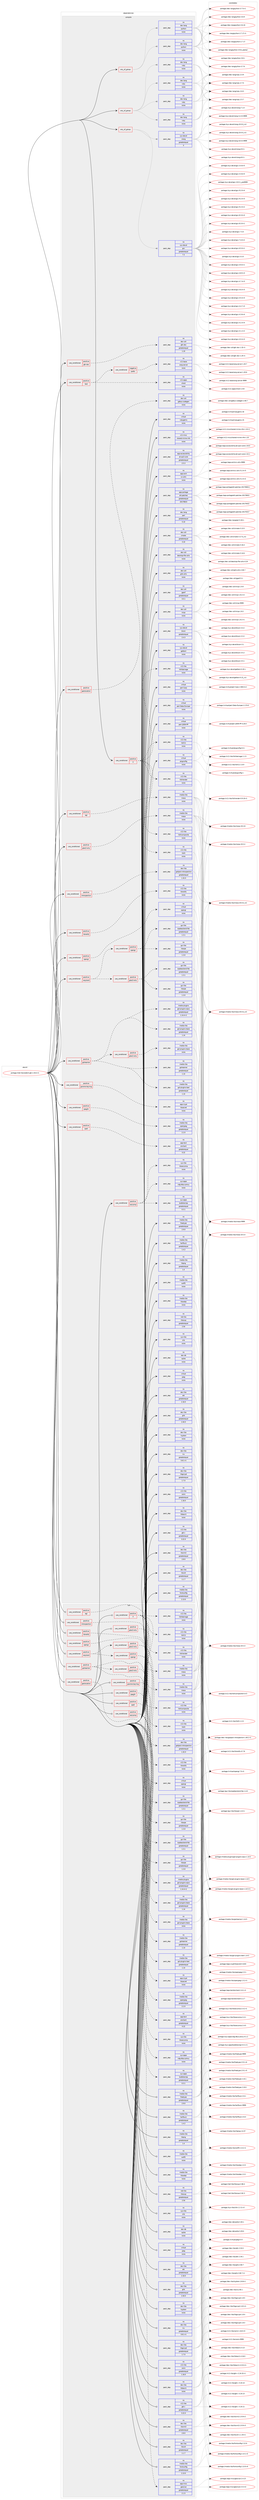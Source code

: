 digraph prolog {

# *************
# Graph options
# *************

newrank=true;
concentrate=true;
compound=true;
graph [rankdir=LR,fontname=Helvetica,fontsize=10,ranksep=1.5];#, ranksep=2.5, nodesep=0.2];
edge  [arrowhead=vee];
node  [fontname=Helvetica,fontsize=10];

# **********
# The ebuild
# **********

subgraph cluster_leftcol {
color=gray;
rank=same;
label=<<i>ebuild</i>>;
id [label="portage://net-libs/webkit-gtk-2.26.4-r1", color=red, width=4, href="../net-libs/webkit-gtk-2.26.4-r1.svg"];
}

# ****************
# The dependencies
# ****************

subgraph cluster_midcol {
color=gray;
label=<<i>dependencies</i>>;
subgraph cluster_compile {
fillcolor="#eeeeee";
style=filled;
label=<<i>compile</i>>;
subgraph any2050 {
dependency130935 [label=<<TABLE BORDER="0" CELLBORDER="1" CELLSPACING="0" CELLPADDING="4"><TR><TD CELLPADDING="10">any_of_group</TD></TR></TABLE>>, shape=none, color=red];subgraph pack100990 {
dependency130936 [label=<<TABLE BORDER="0" CELLBORDER="1" CELLSPACING="0" CELLPADDING="4" WIDTH="220"><TR><TD ROWSPAN="6" CELLPADDING="30">pack_dep</TD></TR><TR><TD WIDTH="110">no</TD></TR><TR><TD>dev-lang</TD></TR><TR><TD>python</TD></TR><TR><TD>none</TD></TR><TR><TD></TD></TR></TABLE>>, shape=none, color=blue];
}
dependency130935:e -> dependency130936:w [weight=20,style="dotted",arrowhead="oinv"];
subgraph pack100991 {
dependency130937 [label=<<TABLE BORDER="0" CELLBORDER="1" CELLSPACING="0" CELLPADDING="4" WIDTH="220"><TR><TD ROWSPAN="6" CELLPADDING="30">pack_dep</TD></TR><TR><TD WIDTH="110">no</TD></TR><TR><TD>dev-lang</TD></TR><TR><TD>python</TD></TR><TR><TD>none</TD></TR><TR><TD></TD></TR></TABLE>>, shape=none, color=blue];
}
dependency130935:e -> dependency130937:w [weight=20,style="dotted",arrowhead="oinv"];
}
id:e -> dependency130935:w [weight=20,style="solid",arrowhead="vee"];
subgraph any2051 {
dependency130938 [label=<<TABLE BORDER="0" CELLBORDER="1" CELLSPACING="0" CELLPADDING="4"><TR><TD CELLPADDING="10">any_of_group</TD></TR></TABLE>>, shape=none, color=red];subgraph pack100992 {
dependency130939 [label=<<TABLE BORDER="0" CELLBORDER="1" CELLSPACING="0" CELLPADDING="4" WIDTH="220"><TR><TD ROWSPAN="6" CELLPADDING="30">pack_dep</TD></TR><TR><TD WIDTH="110">no</TD></TR><TR><TD>dev-lang</TD></TR><TR><TD>ruby</TD></TR><TR><TD>none</TD></TR><TR><TD></TD></TR></TABLE>>, shape=none, color=blue];
}
dependency130938:e -> dependency130939:w [weight=20,style="dotted",arrowhead="oinv"];
subgraph pack100993 {
dependency130940 [label=<<TABLE BORDER="0" CELLBORDER="1" CELLSPACING="0" CELLPADDING="4" WIDTH="220"><TR><TD ROWSPAN="6" CELLPADDING="30">pack_dep</TD></TR><TR><TD WIDTH="110">no</TD></TR><TR><TD>dev-lang</TD></TR><TR><TD>ruby</TD></TR><TR><TD>none</TD></TR><TR><TD></TD></TR></TABLE>>, shape=none, color=blue];
}
dependency130938:e -> dependency130940:w [weight=20,style="dotted",arrowhead="oinv"];
subgraph pack100994 {
dependency130941 [label=<<TABLE BORDER="0" CELLBORDER="1" CELLSPACING="0" CELLPADDING="4" WIDTH="220"><TR><TD ROWSPAN="6" CELLPADDING="30">pack_dep</TD></TR><TR><TD WIDTH="110">no</TD></TR><TR><TD>dev-lang</TD></TR><TR><TD>ruby</TD></TR><TR><TD>none</TD></TR><TR><TD></TD></TR></TABLE>>, shape=none, color=blue];
}
dependency130938:e -> dependency130941:w [weight=20,style="dotted",arrowhead="oinv"];
subgraph pack100995 {
dependency130942 [label=<<TABLE BORDER="0" CELLBORDER="1" CELLSPACING="0" CELLPADDING="4" WIDTH="220"><TR><TD ROWSPAN="6" CELLPADDING="30">pack_dep</TD></TR><TR><TD WIDTH="110">no</TD></TR><TR><TD>dev-lang</TD></TR><TR><TD>ruby</TD></TR><TR><TD>none</TD></TR><TR><TD></TD></TR></TABLE>>, shape=none, color=blue];
}
dependency130938:e -> dependency130942:w [weight=20,style="dotted",arrowhead="oinv"];
}
id:e -> dependency130938:w [weight=20,style="solid",arrowhead="vee"];
subgraph any2052 {
dependency130943 [label=<<TABLE BORDER="0" CELLBORDER="1" CELLSPACING="0" CELLPADDING="4"><TR><TD CELLPADDING="10">any_of_group</TD></TR></TABLE>>, shape=none, color=red];subgraph pack100996 {
dependency130944 [label=<<TABLE BORDER="0" CELLBORDER="1" CELLSPACING="0" CELLPADDING="4" WIDTH="220"><TR><TD ROWSPAN="6" CELLPADDING="30">pack_dep</TD></TR><TR><TD WIDTH="110">no</TD></TR><TR><TD>sys-devel</TD></TR><TR><TD>gcc</TD></TR><TR><TD>greaterequal</TD></TR><TR><TD>7.3</TD></TR></TABLE>>, shape=none, color=blue];
}
dependency130943:e -> dependency130944:w [weight=20,style="dotted",arrowhead="oinv"];
subgraph pack100997 {
dependency130945 [label=<<TABLE BORDER="0" CELLBORDER="1" CELLSPACING="0" CELLPADDING="4" WIDTH="220"><TR><TD ROWSPAN="6" CELLPADDING="30">pack_dep</TD></TR><TR><TD WIDTH="110">no</TD></TR><TR><TD>sys-devel</TD></TR><TR><TD>clang</TD></TR><TR><TD>greaterequal</TD></TR><TR><TD>5</TD></TR></TABLE>>, shape=none, color=blue];
}
dependency130943:e -> dependency130945:w [weight=20,style="dotted",arrowhead="oinv"];
}
id:e -> dependency130943:w [weight=20,style="solid",arrowhead="vee"];
subgraph cond27755 {
dependency130946 [label=<<TABLE BORDER="0" CELLBORDER="1" CELLSPACING="0" CELLPADDING="4"><TR><TD ROWSPAN="3" CELLPADDING="10">use_conditional</TD></TR><TR><TD>positive</TD></TR><TR><TD>X</TD></TR></TABLE>>, shape=none, color=red];
subgraph pack100998 {
dependency130947 [label=<<TABLE BORDER="0" CELLBORDER="1" CELLSPACING="0" CELLPADDING="4" WIDTH="220"><TR><TD ROWSPAN="6" CELLPADDING="30">pack_dep</TD></TR><TR><TD WIDTH="110">no</TD></TR><TR><TD>x11-libs</TD></TR><TR><TD>libX11</TD></TR><TR><TD>none</TD></TR><TR><TD></TD></TR></TABLE>>, shape=none, color=blue];
}
dependency130946:e -> dependency130947:w [weight=20,style="dashed",arrowhead="vee"];
subgraph pack100999 {
dependency130948 [label=<<TABLE BORDER="0" CELLBORDER="1" CELLSPACING="0" CELLPADDING="4" WIDTH="220"><TR><TD ROWSPAN="6" CELLPADDING="30">pack_dep</TD></TR><TR><TD WIDTH="110">no</TD></TR><TR><TD>x11-libs</TD></TR><TR><TD>libXcomposite</TD></TR><TR><TD>none</TD></TR><TR><TD></TD></TR></TABLE>>, shape=none, color=blue];
}
dependency130946:e -> dependency130948:w [weight=20,style="dashed",arrowhead="vee"];
subgraph pack101000 {
dependency130949 [label=<<TABLE BORDER="0" CELLBORDER="1" CELLSPACING="0" CELLPADDING="4" WIDTH="220"><TR><TD ROWSPAN="6" CELLPADDING="30">pack_dep</TD></TR><TR><TD WIDTH="110">no</TD></TR><TR><TD>x11-libs</TD></TR><TR><TD>libXdamage</TD></TR><TR><TD>none</TD></TR><TR><TD></TD></TR></TABLE>>, shape=none, color=blue];
}
dependency130946:e -> dependency130949:w [weight=20,style="dashed",arrowhead="vee"];
subgraph pack101001 {
dependency130950 [label=<<TABLE BORDER="0" CELLBORDER="1" CELLSPACING="0" CELLPADDING="4" WIDTH="220"><TR><TD ROWSPAN="6" CELLPADDING="30">pack_dep</TD></TR><TR><TD WIDTH="110">no</TD></TR><TR><TD>x11-libs</TD></TR><TR><TD>libXrender</TD></TR><TR><TD>none</TD></TR><TR><TD></TD></TR></TABLE>>, shape=none, color=blue];
}
dependency130946:e -> dependency130950:w [weight=20,style="dashed",arrowhead="vee"];
subgraph pack101002 {
dependency130951 [label=<<TABLE BORDER="0" CELLBORDER="1" CELLSPACING="0" CELLPADDING="4" WIDTH="220"><TR><TD ROWSPAN="6" CELLPADDING="30">pack_dep</TD></TR><TR><TD WIDTH="110">no</TD></TR><TR><TD>x11-libs</TD></TR><TR><TD>libXt</TD></TR><TR><TD>none</TD></TR><TR><TD></TD></TR></TABLE>>, shape=none, color=blue];
}
dependency130946:e -> dependency130951:w [weight=20,style="dashed",arrowhead="vee"];
}
id:e -> dependency130946:w [weight=20,style="solid",arrowhead="vee"];
subgraph cond27756 {
dependency130952 [label=<<TABLE BORDER="0" CELLBORDER="1" CELLSPACING="0" CELLPADDING="4"><TR><TD ROWSPAN="3" CELLPADDING="10">use_conditional</TD></TR><TR><TD>positive</TD></TR><TR><TD>egl</TD></TR></TABLE>>, shape=none, color=red];
subgraph pack101003 {
dependency130953 [label=<<TABLE BORDER="0" CELLBORDER="1" CELLSPACING="0" CELLPADDING="4" WIDTH="220"><TR><TD ROWSPAN="6" CELLPADDING="30">pack_dep</TD></TR><TR><TD WIDTH="110">no</TD></TR><TR><TD>media-libs</TD></TR><TR><TD>mesa</TD></TR><TR><TD>none</TD></TR><TR><TD></TD></TR></TABLE>>, shape=none, color=blue];
}
dependency130952:e -> dependency130953:w [weight=20,style="dashed",arrowhead="vee"];
}
id:e -> dependency130952:w [weight=20,style="solid",arrowhead="vee"];
subgraph cond27757 {
dependency130954 [label=<<TABLE BORDER="0" CELLBORDER="1" CELLSPACING="0" CELLPADDING="4"><TR><TD ROWSPAN="3" CELLPADDING="10">use_conditional</TD></TR><TR><TD>positive</TD></TR><TR><TD>geolocation</TD></TR></TABLE>>, shape=none, color=red];
subgraph pack101004 {
dependency130955 [label=<<TABLE BORDER="0" CELLBORDER="1" CELLSPACING="0" CELLPADDING="4" WIDTH="220"><TR><TD ROWSPAN="6" CELLPADDING="30">pack_dep</TD></TR><TR><TD WIDTH="110">no</TD></TR><TR><TD>dev-util</TD></TR><TR><TD>gdbus-codegen</TD></TR><TR><TD>none</TD></TR><TR><TD></TD></TR></TABLE>>, shape=none, color=blue];
}
dependency130954:e -> dependency130955:w [weight=20,style="dashed",arrowhead="vee"];
}
id:e -> dependency130954:w [weight=20,style="solid",arrowhead="vee"];
subgraph cond27758 {
dependency130956 [label=<<TABLE BORDER="0" CELLBORDER="1" CELLSPACING="0" CELLPADDING="4"><TR><TD ROWSPAN="3" CELLPADDING="10">use_conditional</TD></TR><TR><TD>positive</TD></TR><TR><TD>gles2-only</TD></TR></TABLE>>, shape=none, color=red];
subgraph pack101005 {
dependency130957 [label=<<TABLE BORDER="0" CELLBORDER="1" CELLSPACING="0" CELLPADDING="4" WIDTH="220"><TR><TD ROWSPAN="6" CELLPADDING="30">pack_dep</TD></TR><TR><TD WIDTH="110">no</TD></TR><TR><TD>media-libs</TD></TR><TR><TD>mesa</TD></TR><TR><TD>none</TD></TR><TR><TD></TD></TR></TABLE>>, shape=none, color=blue];
}
dependency130956:e -> dependency130957:w [weight=20,style="dashed",arrowhead="vee"];
}
id:e -> dependency130956:w [weight=20,style="solid",arrowhead="vee"];
subgraph cond27759 {
dependency130958 [label=<<TABLE BORDER="0" CELLBORDER="1" CELLSPACING="0" CELLPADDING="4"><TR><TD ROWSPAN="3" CELLPADDING="10">use_conditional</TD></TR><TR><TD>positive</TD></TR><TR><TD>gnome-keyring</TD></TR></TABLE>>, shape=none, color=red];
subgraph pack101006 {
dependency130959 [label=<<TABLE BORDER="0" CELLBORDER="1" CELLSPACING="0" CELLPADDING="4" WIDTH="220"><TR><TD ROWSPAN="6" CELLPADDING="30">pack_dep</TD></TR><TR><TD WIDTH="110">no</TD></TR><TR><TD>app-crypt</TD></TR><TR><TD>libsecret</TD></TR><TR><TD>none</TD></TR><TR><TD></TD></TR></TABLE>>, shape=none, color=blue];
}
dependency130958:e -> dependency130959:w [weight=20,style="dashed",arrowhead="vee"];
}
id:e -> dependency130958:w [weight=20,style="solid",arrowhead="vee"];
subgraph cond27760 {
dependency130960 [label=<<TABLE BORDER="0" CELLBORDER="1" CELLSPACING="0" CELLPADDING="4"><TR><TD ROWSPAN="3" CELLPADDING="10">use_conditional</TD></TR><TR><TD>positive</TD></TR><TR><TD>gstreamer</TD></TR></TABLE>>, shape=none, color=red];
subgraph pack101007 {
dependency130961 [label=<<TABLE BORDER="0" CELLBORDER="1" CELLSPACING="0" CELLPADDING="4" WIDTH="220"><TR><TD ROWSPAN="6" CELLPADDING="30">pack_dep</TD></TR><TR><TD WIDTH="110">no</TD></TR><TR><TD>media-libs</TD></TR><TR><TD>gstreamer</TD></TR><TR><TD>greaterequal</TD></TR><TR><TD>1.14</TD></TR></TABLE>>, shape=none, color=blue];
}
dependency130960:e -> dependency130961:w [weight=20,style="dashed",arrowhead="vee"];
subgraph pack101008 {
dependency130962 [label=<<TABLE BORDER="0" CELLBORDER="1" CELLSPACING="0" CELLPADDING="4" WIDTH="220"><TR><TD ROWSPAN="6" CELLPADDING="30">pack_dep</TD></TR><TR><TD WIDTH="110">no</TD></TR><TR><TD>media-libs</TD></TR><TR><TD>gst-plugins-base</TD></TR><TR><TD>greaterequal</TD></TR><TR><TD>1.14</TD></TR></TABLE>>, shape=none, color=blue];
}
dependency130960:e -> dependency130962:w [weight=20,style="dashed",arrowhead="vee"];
subgraph cond27761 {
dependency130963 [label=<<TABLE BORDER="0" CELLBORDER="1" CELLSPACING="0" CELLPADDING="4"><TR><TD ROWSPAN="3" CELLPADDING="10">use_conditional</TD></TR><TR><TD>positive</TD></TR><TR><TD>gles2-only</TD></TR></TABLE>>, shape=none, color=red];
subgraph pack101009 {
dependency130964 [label=<<TABLE BORDER="0" CELLBORDER="1" CELLSPACING="0" CELLPADDING="4" WIDTH="220"><TR><TD ROWSPAN="6" CELLPADDING="30">pack_dep</TD></TR><TR><TD WIDTH="110">no</TD></TR><TR><TD>media-libs</TD></TR><TR><TD>gst-plugins-base</TD></TR><TR><TD>none</TD></TR><TR><TD></TD></TR></TABLE>>, shape=none, color=blue];
}
dependency130963:e -> dependency130964:w [weight=20,style="dashed",arrowhead="vee"];
}
dependency130960:e -> dependency130963:w [weight=20,style="dashed",arrowhead="vee"];
subgraph pack101010 {
dependency130965 [label=<<TABLE BORDER="0" CELLBORDER="1" CELLSPACING="0" CELLPADDING="4" WIDTH="220"><TR><TD ROWSPAN="6" CELLPADDING="30">pack_dep</TD></TR><TR><TD WIDTH="110">no</TD></TR><TR><TD>media-plugins</TD></TR><TR><TD>gst-plugins-opus</TD></TR><TR><TD>greaterequal</TD></TR><TR><TD>1.14.4-r1</TD></TR></TABLE>>, shape=none, color=blue];
}
dependency130960:e -> dependency130965:w [weight=20,style="dashed",arrowhead="vee"];
subgraph pack101011 {
dependency130966 [label=<<TABLE BORDER="0" CELLBORDER="1" CELLSPACING="0" CELLPADDING="4" WIDTH="220"><TR><TD ROWSPAN="6" CELLPADDING="30">pack_dep</TD></TR><TR><TD WIDTH="110">no</TD></TR><TR><TD>media-libs</TD></TR><TR><TD>gst-plugins-bad</TD></TR><TR><TD>greaterequal</TD></TR><TR><TD>1.14</TD></TR></TABLE>>, shape=none, color=blue];
}
dependency130960:e -> dependency130966:w [weight=20,style="dashed",arrowhead="vee"];
}
id:e -> dependency130960:w [weight=20,style="solid",arrowhead="vee"];
subgraph cond27762 {
dependency130967 [label=<<TABLE BORDER="0" CELLBORDER="1" CELLSPACING="0" CELLPADDING="4"><TR><TD ROWSPAN="3" CELLPADDING="10">use_conditional</TD></TR><TR><TD>positive</TD></TR><TR><TD>gtk-doc</TD></TR></TABLE>>, shape=none, color=red];
subgraph pack101012 {
dependency130968 [label=<<TABLE BORDER="0" CELLBORDER="1" CELLSPACING="0" CELLPADDING="4" WIDTH="220"><TR><TD ROWSPAN="6" CELLPADDING="30">pack_dep</TD></TR><TR><TD WIDTH="110">no</TD></TR><TR><TD>dev-util</TD></TR><TR><TD>gtk-doc</TD></TR><TR><TD>greaterequal</TD></TR><TR><TD>1.10</TD></TR></TABLE>>, shape=none, color=blue];
}
dependency130967:e -> dependency130968:w [weight=20,style="dashed",arrowhead="vee"];
}
id:e -> dependency130967:w [weight=20,style="solid",arrowhead="vee"];
subgraph cond27763 {
dependency130969 [label=<<TABLE BORDER="0" CELLBORDER="1" CELLSPACING="0" CELLPADDING="4"><TR><TD ROWSPAN="3" CELLPADDING="10">use_conditional</TD></TR><TR><TD>positive</TD></TR><TR><TD>introspection</TD></TR></TABLE>>, shape=none, color=red];
subgraph pack101013 {
dependency130970 [label=<<TABLE BORDER="0" CELLBORDER="1" CELLSPACING="0" CELLPADDING="4" WIDTH="220"><TR><TD ROWSPAN="6" CELLPADDING="30">pack_dep</TD></TR><TR><TD WIDTH="110">no</TD></TR><TR><TD>dev-libs</TD></TR><TR><TD>gobject-introspection</TD></TR><TR><TD>greaterequal</TD></TR><TR><TD>1.32.0</TD></TR></TABLE>>, shape=none, color=blue];
}
dependency130969:e -> dependency130970:w [weight=20,style="dashed",arrowhead="vee"];
}
id:e -> dependency130969:w [weight=20,style="solid",arrowhead="vee"];
subgraph cond27764 {
dependency130971 [label=<<TABLE BORDER="0" CELLBORDER="1" CELLSPACING="0" CELLPADDING="4"><TR><TD ROWSPAN="3" CELLPADDING="10">use_conditional</TD></TR><TR><TD>positive</TD></TR><TR><TD>jpeg2k</TD></TR></TABLE>>, shape=none, color=red];
subgraph pack101014 {
dependency130972 [label=<<TABLE BORDER="0" CELLBORDER="1" CELLSPACING="0" CELLPADDING="4" WIDTH="220"><TR><TD ROWSPAN="6" CELLPADDING="30">pack_dep</TD></TR><TR><TD WIDTH="110">no</TD></TR><TR><TD>media-libs</TD></TR><TR><TD>openjpeg</TD></TR><TR><TD>greaterequal</TD></TR><TR><TD>2.2.0</TD></TR></TABLE>>, shape=none, color=blue];
}
dependency130971:e -> dependency130972:w [weight=20,style="dashed",arrowhead="vee"];
}
id:e -> dependency130971:w [weight=20,style="solid",arrowhead="vee"];
subgraph cond27765 {
dependency130973 [label=<<TABLE BORDER="0" CELLBORDER="1" CELLSPACING="0" CELLPADDING="4"><TR><TD ROWSPAN="3" CELLPADDING="10">use_conditional</TD></TR><TR><TD>positive</TD></TR><TR><TD>libnotify</TD></TR></TABLE>>, shape=none, color=red];
subgraph pack101015 {
dependency130974 [label=<<TABLE BORDER="0" CELLBORDER="1" CELLSPACING="0" CELLPADDING="4" WIDTH="220"><TR><TD ROWSPAN="6" CELLPADDING="30">pack_dep</TD></TR><TR><TD WIDTH="110">no</TD></TR><TR><TD>x11-libs</TD></TR><TR><TD>libnotify</TD></TR><TR><TD>none</TD></TR><TR><TD></TD></TR></TABLE>>, shape=none, color=blue];
}
dependency130973:e -> dependency130974:w [weight=20,style="dashed",arrowhead="vee"];
}
id:e -> dependency130973:w [weight=20,style="solid",arrowhead="vee"];
subgraph cond27766 {
dependency130975 [label=<<TABLE BORDER="0" CELLBORDER="1" CELLSPACING="0" CELLPADDING="4"><TR><TD ROWSPAN="3" CELLPADDING="10">use_conditional</TD></TR><TR><TD>positive</TD></TR><TR><TD>opengl</TD></TR></TABLE>>, shape=none, color=red];
subgraph pack101016 {
dependency130976 [label=<<TABLE BORDER="0" CELLBORDER="1" CELLSPACING="0" CELLPADDING="4" WIDTH="220"><TR><TD ROWSPAN="6" CELLPADDING="30">pack_dep</TD></TR><TR><TD WIDTH="110">no</TD></TR><TR><TD>virtual</TD></TR><TR><TD>opengl</TD></TR><TR><TD>none</TD></TR><TR><TD></TD></TR></TABLE>>, shape=none, color=blue];
}
dependency130975:e -> dependency130976:w [weight=20,style="dashed",arrowhead="vee"];
}
id:e -> dependency130975:w [weight=20,style="solid",arrowhead="vee"];
subgraph cond27767 {
dependency130977 [label=<<TABLE BORDER="0" CELLBORDER="1" CELLSPACING="0" CELLPADDING="4"><TR><TD ROWSPAN="3" CELLPADDING="10">use_conditional</TD></TR><TR><TD>positive</TD></TR><TR><TD>seccomp</TD></TR></TABLE>>, shape=none, color=red];
subgraph pack101017 {
dependency130978 [label=<<TABLE BORDER="0" CELLBORDER="1" CELLSPACING="0" CELLPADDING="4" WIDTH="220"><TR><TD ROWSPAN="6" CELLPADDING="30">pack_dep</TD></TR><TR><TD WIDTH="110">no</TD></TR><TR><TD>sys-apps</TD></TR><TR><TD>bubblewrap</TD></TR><TR><TD>greaterequal</TD></TR><TR><TD>0.3.1</TD></TR></TABLE>>, shape=none, color=blue];
}
dependency130977:e -> dependency130978:w [weight=20,style="dashed",arrowhead="vee"];
subgraph pack101018 {
dependency130979 [label=<<TABLE BORDER="0" CELLBORDER="1" CELLSPACING="0" CELLPADDING="4" WIDTH="220"><TR><TD ROWSPAN="6" CELLPADDING="30">pack_dep</TD></TR><TR><TD WIDTH="110">no</TD></TR><TR><TD>sys-libs</TD></TR><TR><TD>libseccomp</TD></TR><TR><TD>none</TD></TR><TR><TD></TD></TR></TABLE>>, shape=none, color=blue];
}
dependency130977:e -> dependency130979:w [weight=20,style="dashed",arrowhead="vee"];
subgraph pack101019 {
dependency130980 [label=<<TABLE BORDER="0" CELLBORDER="1" CELLSPACING="0" CELLPADDING="4" WIDTH="220"><TR><TD ROWSPAN="6" CELLPADDING="30">pack_dep</TD></TR><TR><TD WIDTH="110">no</TD></TR><TR><TD>sys-apps</TD></TR><TR><TD>xdg-dbus-proxy</TD></TR><TR><TD>none</TD></TR><TR><TD></TD></TR></TABLE>>, shape=none, color=blue];
}
dependency130977:e -> dependency130980:w [weight=20,style="dashed",arrowhead="vee"];
}
id:e -> dependency130977:w [weight=20,style="solid",arrowhead="vee"];
subgraph cond27768 {
dependency130981 [label=<<TABLE BORDER="0" CELLBORDER="1" CELLSPACING="0" CELLPADDING="4"><TR><TD ROWSPAN="3" CELLPADDING="10">use_conditional</TD></TR><TR><TD>positive</TD></TR><TR><TD>spell</TD></TR></TABLE>>, shape=none, color=red];
subgraph pack101020 {
dependency130982 [label=<<TABLE BORDER="0" CELLBORDER="1" CELLSPACING="0" CELLPADDING="4" WIDTH="220"><TR><TD ROWSPAN="6" CELLPADDING="30">pack_dep</TD></TR><TR><TD WIDTH="110">no</TD></TR><TR><TD>app-text</TD></TR><TR><TD>enchant</TD></TR><TR><TD>greaterequal</TD></TR><TR><TD>0.22</TD></TR></TABLE>>, shape=none, color=blue];
}
dependency130981:e -> dependency130982:w [weight=20,style="dashed",arrowhead="vee"];
}
id:e -> dependency130981:w [weight=20,style="solid",arrowhead="vee"];
subgraph cond27769 {
dependency130983 [label=<<TABLE BORDER="0" CELLBORDER="1" CELLSPACING="0" CELLPADDING="4"><TR><TD ROWSPAN="3" CELLPADDING="10">use_conditional</TD></TR><TR><TD>positive</TD></TR><TR><TD>test</TD></TR></TABLE>>, shape=none, color=red];
subgraph cond27770 {
dependency130984 [label=<<TABLE BORDER="0" CELLBORDER="1" CELLSPACING="0" CELLPADDING="4"><TR><TD ROWSPAN="3" CELLPADDING="10">use_conditional</TD></TR><TR><TD>negative</TD></TR><TR><TD>prefix</TD></TR></TABLE>>, shape=none, color=red];
subgraph pack101021 {
dependency130985 [label=<<TABLE BORDER="0" CELLBORDER="1" CELLSPACING="0" CELLPADDING="4" WIDTH="220"><TR><TD ROWSPAN="6" CELLPADDING="30">pack_dep</TD></TR><TR><TD WIDTH="110">no</TD></TR><TR><TD>x11-base</TD></TR><TR><TD>xorg-server</TD></TR><TR><TD>none</TD></TR><TR><TD></TD></TR></TABLE>>, shape=none, color=blue];
}
dependency130984:e -> dependency130985:w [weight=20,style="dashed",arrowhead="vee"];
}
dependency130983:e -> dependency130984:w [weight=20,style="dashed",arrowhead="vee"];
subgraph pack101022 {
dependency130986 [label=<<TABLE BORDER="0" CELLBORDER="1" CELLSPACING="0" CELLPADDING="4" WIDTH="220"><TR><TD ROWSPAN="6" CELLPADDING="30">pack_dep</TD></TR><TR><TD WIDTH="110">no</TD></TR><TR><TD>x11-apps</TD></TR><TR><TD>xhost</TD></TR><TR><TD>none</TD></TR><TR><TD></TD></TR></TABLE>>, shape=none, color=blue];
}
dependency130983:e -> dependency130986:w [weight=20,style="dashed",arrowhead="vee"];
}
id:e -> dependency130983:w [weight=20,style="solid",arrowhead="vee"];
subgraph cond27771 {
dependency130987 [label=<<TABLE BORDER="0" CELLBORDER="1" CELLSPACING="0" CELLPADDING="4"><TR><TD ROWSPAN="3" CELLPADDING="10">use_conditional</TD></TR><TR><TD>positive</TD></TR><TR><TD>wayland</TD></TR></TABLE>>, shape=none, color=red];
subgraph cond27772 {
dependency130988 [label=<<TABLE BORDER="0" CELLBORDER="1" CELLSPACING="0" CELLPADDING="4"><TR><TD ROWSPAN="3" CELLPADDING="10">use_conditional</TD></TR><TR><TD>positive</TD></TR><TR><TD>opengl</TD></TR></TABLE>>, shape=none, color=red];
subgraph pack101023 {
dependency130989 [label=<<TABLE BORDER="0" CELLBORDER="1" CELLSPACING="0" CELLPADDING="4" WIDTH="220"><TR><TD ROWSPAN="6" CELLPADDING="30">pack_dep</TD></TR><TR><TD WIDTH="110">no</TD></TR><TR><TD>gui-libs</TD></TR><TR><TD>libwpe</TD></TR><TR><TD>greaterequal</TD></TR><TR><TD>1.3.0</TD></TR></TABLE>>, shape=none, color=blue];
}
dependency130988:e -> dependency130989:w [weight=20,style="dashed",arrowhead="vee"];
subgraph pack101024 {
dependency130990 [label=<<TABLE BORDER="0" CELLBORDER="1" CELLSPACING="0" CELLPADDING="4" WIDTH="220"><TR><TD ROWSPAN="6" CELLPADDING="30">pack_dep</TD></TR><TR><TD WIDTH="110">no</TD></TR><TR><TD>gui-libs</TD></TR><TR><TD>wpebackend-fdo</TD></TR><TR><TD>greaterequal</TD></TR><TR><TD>1.3.1</TD></TR></TABLE>>, shape=none, color=blue];
}
dependency130988:e -> dependency130990:w [weight=20,style="dashed",arrowhead="vee"];
}
dependency130987:e -> dependency130988:w [weight=20,style="dashed",arrowhead="vee"];
subgraph cond27773 {
dependency130991 [label=<<TABLE BORDER="0" CELLBORDER="1" CELLSPACING="0" CELLPADDING="4"><TR><TD ROWSPAN="3" CELLPADDING="10">use_conditional</TD></TR><TR><TD>positive</TD></TR><TR><TD>gles2-only</TD></TR></TABLE>>, shape=none, color=red];
subgraph pack101025 {
dependency130992 [label=<<TABLE BORDER="0" CELLBORDER="1" CELLSPACING="0" CELLPADDING="4" WIDTH="220"><TR><TD ROWSPAN="6" CELLPADDING="30">pack_dep</TD></TR><TR><TD WIDTH="110">no</TD></TR><TR><TD>gui-libs</TD></TR><TR><TD>libwpe</TD></TR><TR><TD>greaterequal</TD></TR><TR><TD>1.3.0</TD></TR></TABLE>>, shape=none, color=blue];
}
dependency130991:e -> dependency130992:w [weight=20,style="dashed",arrowhead="vee"];
subgraph pack101026 {
dependency130993 [label=<<TABLE BORDER="0" CELLBORDER="1" CELLSPACING="0" CELLPADDING="4" WIDTH="220"><TR><TD ROWSPAN="6" CELLPADDING="30">pack_dep</TD></TR><TR><TD WIDTH="110">no</TD></TR><TR><TD>gui-libs</TD></TR><TR><TD>wpebackend-fdo</TD></TR><TR><TD>greaterequal</TD></TR><TR><TD>1.3.1</TD></TR></TABLE>>, shape=none, color=blue];
}
dependency130991:e -> dependency130993:w [weight=20,style="dashed",arrowhead="vee"];
}
dependency130987:e -> dependency130991:w [weight=20,style="dashed",arrowhead="vee"];
}
id:e -> dependency130987:w [weight=20,style="solid",arrowhead="vee"];
subgraph pack101027 {
dependency130994 [label=<<TABLE BORDER="0" CELLBORDER="1" CELLSPACING="0" CELLPADDING="4" WIDTH="220"><TR><TD ROWSPAN="6" CELLPADDING="30">pack_dep</TD></TR><TR><TD WIDTH="110">no</TD></TR><TR><TD>app-accessibility</TD></TR><TR><TD>at-spi2-core</TD></TR><TR><TD>greaterequal</TD></TR><TR><TD>2.5.3</TD></TR></TABLE>>, shape=none, color=blue];
}
id:e -> dependency130994:w [weight=20,style="solid",arrowhead="vee"];
subgraph pack101028 {
dependency130995 [label=<<TABLE BORDER="0" CELLBORDER="1" CELLSPACING="0" CELLPADDING="4" WIDTH="220"><TR><TD ROWSPAN="6" CELLPADDING="30">pack_dep</TD></TR><TR><TD WIDTH="110">no</TD></TR><TR><TD>app-arch</TD></TR><TR><TD>xz-utils</TD></TR><TR><TD>none</TD></TR><TR><TD></TD></TR></TABLE>>, shape=none, color=blue];
}
id:e -> dependency130995:w [weight=20,style="solid",arrowhead="vee"];
subgraph pack101029 {
dependency130996 [label=<<TABLE BORDER="0" CELLBORDER="1" CELLSPACING="0" CELLPADDING="4" WIDTH="220"><TR><TD ROWSPAN="6" CELLPADDING="30">pack_dep</TD></TR><TR><TD WIDTH="110">no</TD></TR><TR><TD>app-portage</TD></TR><TR><TD>elt-patches</TD></TR><TR><TD>greaterequal</TD></TR><TR><TD>20170815</TD></TR></TABLE>>, shape=none, color=blue];
}
id:e -> dependency130996:w [weight=20,style="solid",arrowhead="vee"];
subgraph pack101030 {
dependency130997 [label=<<TABLE BORDER="0" CELLBORDER="1" CELLSPACING="0" CELLPADDING="4" WIDTH="220"><TR><TD ROWSPAN="6" CELLPADDING="30">pack_dep</TD></TR><TR><TD WIDTH="110">no</TD></TR><TR><TD>dev-db</TD></TR><TR><TD>sqlite</TD></TR><TR><TD>none</TD></TR><TR><TD></TD></TR></TABLE>>, shape=none, color=blue];
}
id:e -> dependency130997:w [weight=20,style="solid",arrowhead="vee"];
subgraph pack101031 {
dependency130998 [label=<<TABLE BORDER="0" CELLBORDER="1" CELLSPACING="0" CELLPADDING="4" WIDTH="220"><TR><TD ROWSPAN="6" CELLPADDING="30">pack_dep</TD></TR><TR><TD WIDTH="110">no</TD></TR><TR><TD>dev-lang</TD></TR><TR><TD>perl</TD></TR><TR><TD>greaterequal</TD></TR><TR><TD>5.10</TD></TR></TABLE>>, shape=none, color=blue];
}
id:e -> dependency130998:w [weight=20,style="solid",arrowhead="vee"];
subgraph pack101032 {
dependency130999 [label=<<TABLE BORDER="0" CELLBORDER="1" CELLSPACING="0" CELLPADDING="4" WIDTH="220"><TR><TD ROWSPAN="6" CELLPADDING="30">pack_dep</TD></TR><TR><TD WIDTH="110">no</TD></TR><TR><TD>dev-libs</TD></TR><TR><TD>atk</TD></TR><TR><TD>greaterequal</TD></TR><TR><TD>2.16.0</TD></TR></TABLE>>, shape=none, color=blue];
}
id:e -> dependency130999:w [weight=20,style="solid",arrowhead="vee"];
subgraph pack101033 {
dependency131000 [label=<<TABLE BORDER="0" CELLBORDER="1" CELLSPACING="0" CELLPADDING="4" WIDTH="220"><TR><TD ROWSPAN="6" CELLPADDING="30">pack_dep</TD></TR><TR><TD WIDTH="110">no</TD></TR><TR><TD>dev-libs</TD></TR><TR><TD>glib</TD></TR><TR><TD>greaterequal</TD></TR><TR><TD>2.44.0</TD></TR></TABLE>>, shape=none, color=blue];
}
id:e -> dependency131000:w [weight=20,style="solid",arrowhead="vee"];
subgraph pack101034 {
dependency131001 [label=<<TABLE BORDER="0" CELLBORDER="1" CELLSPACING="0" CELLPADDING="4" WIDTH="220"><TR><TD ROWSPAN="6" CELLPADDING="30">pack_dep</TD></TR><TR><TD WIDTH="110">no</TD></TR><TR><TD>dev-libs</TD></TR><TR><TD>hyphen</TD></TR><TR><TD>none</TD></TR><TR><TD></TD></TR></TABLE>>, shape=none, color=blue];
}
id:e -> dependency131001:w [weight=20,style="solid",arrowhead="vee"];
subgraph pack101035 {
dependency131002 [label=<<TABLE BORDER="0" CELLBORDER="1" CELLSPACING="0" CELLPADDING="4" WIDTH="220"><TR><TD ROWSPAN="6" CELLPADDING="30">pack_dep</TD></TR><TR><TD WIDTH="110">no</TD></TR><TR><TD>dev-libs</TD></TR><TR><TD>icu</TD></TR><TR><TD>greaterequal</TD></TR><TR><TD>3.8.1-r1</TD></TR></TABLE>>, shape=none, color=blue];
}
id:e -> dependency131002:w [weight=20,style="solid",arrowhead="vee"];
subgraph pack101036 {
dependency131003 [label=<<TABLE BORDER="0" CELLBORDER="1" CELLSPACING="0" CELLPADDING="4" WIDTH="220"><TR><TD ROWSPAN="6" CELLPADDING="30">pack_dep</TD></TR><TR><TD WIDTH="110">no</TD></TR><TR><TD>dev-libs</TD></TR><TR><TD>libgcrypt</TD></TR><TR><TD>greaterequal</TD></TR><TR><TD>1.7.0</TD></TR></TABLE>>, shape=none, color=blue];
}
id:e -> dependency131003:w [weight=20,style="solid",arrowhead="vee"];
subgraph pack101037 {
dependency131004 [label=<<TABLE BORDER="0" CELLBORDER="1" CELLSPACING="0" CELLPADDING="4" WIDTH="220"><TR><TD ROWSPAN="6" CELLPADDING="30">pack_dep</TD></TR><TR><TD WIDTH="110">no</TD></TR><TR><TD>dev-libs</TD></TR><TR><TD>libtasn1</TD></TR><TR><TD>none</TD></TR><TR><TD></TD></TR></TABLE>>, shape=none, color=blue];
}
id:e -> dependency131004:w [weight=20,style="solid",arrowhead="vee"];
subgraph pack101038 {
dependency131005 [label=<<TABLE BORDER="0" CELLBORDER="1" CELLSPACING="0" CELLPADDING="4" WIDTH="220"><TR><TD ROWSPAN="6" CELLPADDING="30">pack_dep</TD></TR><TR><TD WIDTH="110">no</TD></TR><TR><TD>dev-libs</TD></TR><TR><TD>libxml2</TD></TR><TR><TD>greaterequal</TD></TR><TR><TD>2.8.0</TD></TR></TABLE>>, shape=none, color=blue];
}
id:e -> dependency131005:w [weight=20,style="solid",arrowhead="vee"];
subgraph pack101039 {
dependency131006 [label=<<TABLE BORDER="0" CELLBORDER="1" CELLSPACING="0" CELLPADDING="4" WIDTH="220"><TR><TD ROWSPAN="6" CELLPADDING="30">pack_dep</TD></TR><TR><TD WIDTH="110">no</TD></TR><TR><TD>dev-libs</TD></TR><TR><TD>libxslt</TD></TR><TR><TD>greaterequal</TD></TR><TR><TD>1.1.7</TD></TR></TABLE>>, shape=none, color=blue];
}
id:e -> dependency131006:w [weight=20,style="solid",arrowhead="vee"];
subgraph pack101040 {
dependency131007 [label=<<TABLE BORDER="0" CELLBORDER="1" CELLSPACING="0" CELLPADDING="4" WIDTH="220"><TR><TD ROWSPAN="6" CELLPADDING="30">pack_dep</TD></TR><TR><TD WIDTH="110">no</TD></TR><TR><TD>dev-util</TD></TR><TR><TD>cmake</TD></TR><TR><TD>greaterequal</TD></TR><TR><TD>3.10</TD></TR></TABLE>>, shape=none, color=blue];
}
id:e -> dependency131007:w [weight=20,style="solid",arrowhead="vee"];
subgraph pack101041 {
dependency131008 [label=<<TABLE BORDER="0" CELLBORDER="1" CELLSPACING="0" CELLPADDING="4" WIDTH="220"><TR><TD ROWSPAN="6" CELLPADDING="30">pack_dep</TD></TR><TR><TD WIDTH="110">no</TD></TR><TR><TD>dev-util</TD></TR><TR><TD>desktop-file-utils</TD></TR><TR><TD>none</TD></TR><TR><TD></TD></TR></TABLE>>, shape=none, color=blue];
}
id:e -> dependency131008:w [weight=20,style="solid",arrowhead="vee"];
subgraph pack101042 {
dependency131009 [label=<<TABLE BORDER="0" CELLBORDER="1" CELLSPACING="0" CELLPADDING="4" WIDTH="220"><TR><TD ROWSPAN="6" CELLPADDING="30">pack_dep</TD></TR><TR><TD WIDTH="110">no</TD></TR><TR><TD>dev-util</TD></TR><TR><TD>glib-utils</TD></TR><TR><TD>none</TD></TR><TR><TD></TD></TR></TABLE>>, shape=none, color=blue];
}
id:e -> dependency131009:w [weight=20,style="solid",arrowhead="vee"];
subgraph pack101043 {
dependency131010 [label=<<TABLE BORDER="0" CELLBORDER="1" CELLSPACING="0" CELLPADDING="4" WIDTH="220"><TR><TD ROWSPAN="6" CELLPADDING="30">pack_dep</TD></TR><TR><TD WIDTH="110">no</TD></TR><TR><TD>dev-util</TD></TR><TR><TD>gperf</TD></TR><TR><TD>greaterequal</TD></TR><TR><TD>3.0.1</TD></TR></TABLE>>, shape=none, color=blue];
}
id:e -> dependency131010:w [weight=20,style="solid",arrowhead="vee"];
subgraph pack101044 {
dependency131011 [label=<<TABLE BORDER="0" CELLBORDER="1" CELLSPACING="0" CELLPADDING="4" WIDTH="220"><TR><TD ROWSPAN="6" CELLPADDING="30">pack_dep</TD></TR><TR><TD WIDTH="110">no</TD></TR><TR><TD>dev-util</TD></TR><TR><TD>ninja</TD></TR><TR><TD>none</TD></TR><TR><TD></TD></TR></TABLE>>, shape=none, color=blue];
}
id:e -> dependency131011:w [weight=20,style="solid",arrowhead="vee"];
subgraph pack101045 {
dependency131012 [label=<<TABLE BORDER="0" CELLBORDER="1" CELLSPACING="0" CELLPADDING="4" WIDTH="220"><TR><TD ROWSPAN="6" CELLPADDING="30">pack_dep</TD></TR><TR><TD WIDTH="110">no</TD></TR><TR><TD>media-libs</TD></TR><TR><TD>fontconfig</TD></TR><TR><TD>greaterequal</TD></TR><TR><TD>2.13.0</TD></TR></TABLE>>, shape=none, color=blue];
}
id:e -> dependency131012:w [weight=20,style="solid",arrowhead="vee"];
subgraph pack101046 {
dependency131013 [label=<<TABLE BORDER="0" CELLBORDER="1" CELLSPACING="0" CELLPADDING="4" WIDTH="220"><TR><TD ROWSPAN="6" CELLPADDING="30">pack_dep</TD></TR><TR><TD WIDTH="110">no</TD></TR><TR><TD>media-libs</TD></TR><TR><TD>freetype</TD></TR><TR><TD>greaterequal</TD></TR><TR><TD>2.9.0</TD></TR></TABLE>>, shape=none, color=blue];
}
id:e -> dependency131013:w [weight=20,style="solid",arrowhead="vee"];
subgraph pack101047 {
dependency131014 [label=<<TABLE BORDER="0" CELLBORDER="1" CELLSPACING="0" CELLPADDING="4" WIDTH="220"><TR><TD ROWSPAN="6" CELLPADDING="30">pack_dep</TD></TR><TR><TD WIDTH="110">no</TD></TR><TR><TD>media-libs</TD></TR><TR><TD>harfbuzz</TD></TR><TR><TD>greaterequal</TD></TR><TR><TD>1.4.2</TD></TR></TABLE>>, shape=none, color=blue];
}
id:e -> dependency131014:w [weight=20,style="solid",arrowhead="vee"];
subgraph pack101048 {
dependency131015 [label=<<TABLE BORDER="0" CELLBORDER="1" CELLSPACING="0" CELLPADDING="4" WIDTH="220"><TR><TD ROWSPAN="6" CELLPADDING="30">pack_dep</TD></TR><TR><TD WIDTH="110">no</TD></TR><TR><TD>media-libs</TD></TR><TR><TD>libpng</TD></TR><TR><TD>greaterequal</TD></TR><TR><TD>1.4</TD></TR></TABLE>>, shape=none, color=blue];
}
id:e -> dependency131015:w [weight=20,style="solid",arrowhead="vee"];
subgraph pack101049 {
dependency131016 [label=<<TABLE BORDER="0" CELLBORDER="1" CELLSPACING="0" CELLPADDING="4" WIDTH="220"><TR><TD ROWSPAN="6" CELLPADDING="30">pack_dep</TD></TR><TR><TD WIDTH="110">no</TD></TR><TR><TD>media-libs</TD></TR><TR><TD>libwebp</TD></TR><TR><TD>none</TD></TR><TR><TD></TD></TR></TABLE>>, shape=none, color=blue];
}
id:e -> dependency131016:w [weight=20,style="solid",arrowhead="vee"];
subgraph pack101050 {
dependency131017 [label=<<TABLE BORDER="0" CELLBORDER="1" CELLSPACING="0" CELLPADDING="4" WIDTH="220"><TR><TD ROWSPAN="6" CELLPADDING="30">pack_dep</TD></TR><TR><TD WIDTH="110">no</TD></TR><TR><TD>media-libs</TD></TR><TR><TD>woff2</TD></TR><TR><TD>none</TD></TR><TR><TD></TD></TR></TABLE>>, shape=none, color=blue];
}
id:e -> dependency131017:w [weight=20,style="solid",arrowhead="vee"];
subgraph pack101051 {
dependency131018 [label=<<TABLE BORDER="0" CELLBORDER="1" CELLSPACING="0" CELLPADDING="4" WIDTH="220"><TR><TD ROWSPAN="6" CELLPADDING="30">pack_dep</TD></TR><TR><TD WIDTH="110">no</TD></TR><TR><TD>net-libs</TD></TR><TR><TD>libsoup</TD></TR><TR><TD>greaterequal</TD></TR><TR><TD>2.54</TD></TR></TABLE>>, shape=none, color=blue];
}
id:e -> dependency131018:w [weight=20,style="solid",arrowhead="vee"];
subgraph pack101052 {
dependency131019 [label=<<TABLE BORDER="0" CELLBORDER="1" CELLSPACING="0" CELLPADDING="4" WIDTH="220"><TR><TD ROWSPAN="6" CELLPADDING="30">pack_dep</TD></TR><TR><TD WIDTH="110">no</TD></TR><TR><TD>sys-devel</TD></TR><TR><TD>bison</TD></TR><TR><TD>greaterequal</TD></TR><TR><TD>2.4.3</TD></TR></TABLE>>, shape=none, color=blue];
}
id:e -> dependency131019:w [weight=20,style="solid",arrowhead="vee"];
subgraph pack101053 {
dependency131020 [label=<<TABLE BORDER="0" CELLBORDER="1" CELLSPACING="0" CELLPADDING="4" WIDTH="220"><TR><TD ROWSPAN="6" CELLPADDING="30">pack_dep</TD></TR><TR><TD WIDTH="110">no</TD></TR><TR><TD>sys-devel</TD></TR><TR><TD>gettext</TD></TR><TR><TD>none</TD></TR><TR><TD></TD></TR></TABLE>>, shape=none, color=blue];
}
id:e -> dependency131020:w [weight=20,style="solid",arrowhead="vee"];
subgraph pack101054 {
dependency131021 [label=<<TABLE BORDER="0" CELLBORDER="1" CELLSPACING="0" CELLPADDING="4" WIDTH="220"><TR><TD ROWSPAN="6" CELLPADDING="30">pack_dep</TD></TR><TR><TD WIDTH="110">no</TD></TR><TR><TD>sys-libs</TD></TR><TR><TD>zlib</TD></TR><TR><TD>none</TD></TR><TR><TD></TD></TR></TABLE>>, shape=none, color=blue];
}
id:e -> dependency131021:w [weight=20,style="solid",arrowhead="vee"];
subgraph pack101055 {
dependency131022 [label=<<TABLE BORDER="0" CELLBORDER="1" CELLSPACING="0" CELLPADDING="4" WIDTH="220"><TR><TD ROWSPAN="6" CELLPADDING="30">pack_dep</TD></TR><TR><TD WIDTH="110">no</TD></TR><TR><TD>virtual</TD></TR><TR><TD>jpeg</TD></TR><TR><TD>none</TD></TR><TR><TD></TD></TR></TABLE>>, shape=none, color=blue];
}
id:e -> dependency131022:w [weight=20,style="solid",arrowhead="vee"];
subgraph pack101056 {
dependency131023 [label=<<TABLE BORDER="0" CELLBORDER="1" CELLSPACING="0" CELLPADDING="4" WIDTH="220"><TR><TD ROWSPAN="6" CELLPADDING="30">pack_dep</TD></TR><TR><TD WIDTH="110">no</TD></TR><TR><TD>virtual</TD></TR><TR><TD>perl-Carp</TD></TR><TR><TD>none</TD></TR><TR><TD></TD></TR></TABLE>>, shape=none, color=blue];
}
id:e -> dependency131023:w [weight=20,style="solid",arrowhead="vee"];
subgraph pack101057 {
dependency131024 [label=<<TABLE BORDER="0" CELLBORDER="1" CELLSPACING="0" CELLPADDING="4" WIDTH="220"><TR><TD ROWSPAN="6" CELLPADDING="30">pack_dep</TD></TR><TR><TD WIDTH="110">no</TD></TR><TR><TD>virtual</TD></TR><TR><TD>perl-Data-Dumper</TD></TR><TR><TD>none</TD></TR><TR><TD></TD></TR></TABLE>>, shape=none, color=blue];
}
id:e -> dependency131024:w [weight=20,style="solid",arrowhead="vee"];
subgraph pack101058 {
dependency131025 [label=<<TABLE BORDER="0" CELLBORDER="1" CELLSPACING="0" CELLPADDING="4" WIDTH="220"><TR><TD ROWSPAN="6" CELLPADDING="30">pack_dep</TD></TR><TR><TD WIDTH="110">no</TD></TR><TR><TD>virtual</TD></TR><TR><TD>perl-JSON-PP</TD></TR><TR><TD>none</TD></TR><TR><TD></TD></TR></TABLE>>, shape=none, color=blue];
}
id:e -> dependency131025:w [weight=20,style="solid",arrowhead="vee"];
subgraph pack101059 {
dependency131026 [label=<<TABLE BORDER="0" CELLBORDER="1" CELLSPACING="0" CELLPADDING="4" WIDTH="220"><TR><TD ROWSPAN="6" CELLPADDING="30">pack_dep</TD></TR><TR><TD WIDTH="110">no</TD></TR><TR><TD>virtual</TD></TR><TR><TD>pkgconfig</TD></TR><TR><TD>none</TD></TR><TR><TD></TD></TR></TABLE>>, shape=none, color=blue];
}
id:e -> dependency131026:w [weight=20,style="solid",arrowhead="vee"];
subgraph pack101060 {
dependency131027 [label=<<TABLE BORDER="0" CELLBORDER="1" CELLSPACING="0" CELLPADDING="4" WIDTH="220"><TR><TD ROWSPAN="6" CELLPADDING="30">pack_dep</TD></TR><TR><TD WIDTH="110">no</TD></TR><TR><TD>virtual</TD></TR><TR><TD>rubygems</TD></TR><TR><TD>none</TD></TR><TR><TD></TD></TR></TABLE>>, shape=none, color=blue];
}
id:e -> dependency131027:w [weight=20,style="solid",arrowhead="vee"];
subgraph pack101061 {
dependency131028 [label=<<TABLE BORDER="0" CELLBORDER="1" CELLSPACING="0" CELLPADDING="4" WIDTH="220"><TR><TD ROWSPAN="6" CELLPADDING="30">pack_dep</TD></TR><TR><TD WIDTH="110">no</TD></TR><TR><TD>x11-libs</TD></TR><TR><TD>cairo</TD></TR><TR><TD>greaterequal</TD></TR><TR><TD>1.16.0</TD></TR></TABLE>>, shape=none, color=blue];
}
id:e -> dependency131028:w [weight=20,style="solid",arrowhead="vee"];
subgraph pack101062 {
dependency131029 [label=<<TABLE BORDER="0" CELLBORDER="1" CELLSPACING="0" CELLPADDING="4" WIDTH="220"><TR><TD ROWSPAN="6" CELLPADDING="30">pack_dep</TD></TR><TR><TD WIDTH="110">no</TD></TR><TR><TD>x11-libs</TD></TR><TR><TD>gtk+</TD></TR><TR><TD>greaterequal</TD></TR><TR><TD>3.22.0</TD></TR></TABLE>>, shape=none, color=blue];
}
id:e -> dependency131029:w [weight=20,style="solid",arrowhead="vee"];
subgraph pack101063 {
dependency131030 [label=<<TABLE BORDER="0" CELLBORDER="1" CELLSPACING="0" CELLPADDING="4" WIDTH="220"><TR><TD ROWSPAN="6" CELLPADDING="30">pack_dep</TD></TR><TR><TD WIDTH="110">no</TD></TR><TR><TD>x11-misc</TD></TR><TR><TD>shared-mime-info</TD></TR><TR><TD>none</TD></TR><TR><TD></TD></TR></TABLE>>, shape=none, color=blue];
}
id:e -> dependency131030:w [weight=20,style="solid",arrowhead="vee"];
}
subgraph cluster_compileandrun {
fillcolor="#eeeeee";
style=filled;
label=<<i>compile and run</i>>;
}
subgraph cluster_run {
fillcolor="#eeeeee";
style=filled;
label=<<i>run</i>>;
subgraph cond27774 {
dependency131031 [label=<<TABLE BORDER="0" CELLBORDER="1" CELLSPACING="0" CELLPADDING="4"><TR><TD ROWSPAN="3" CELLPADDING="10">use_conditional</TD></TR><TR><TD>positive</TD></TR><TR><TD>X</TD></TR></TABLE>>, shape=none, color=red];
subgraph pack101064 {
dependency131032 [label=<<TABLE BORDER="0" CELLBORDER="1" CELLSPACING="0" CELLPADDING="4" WIDTH="220"><TR><TD ROWSPAN="6" CELLPADDING="30">pack_dep</TD></TR><TR><TD WIDTH="110">no</TD></TR><TR><TD>x11-libs</TD></TR><TR><TD>libX11</TD></TR><TR><TD>none</TD></TR><TR><TD></TD></TR></TABLE>>, shape=none, color=blue];
}
dependency131031:e -> dependency131032:w [weight=20,style="dashed",arrowhead="vee"];
subgraph pack101065 {
dependency131033 [label=<<TABLE BORDER="0" CELLBORDER="1" CELLSPACING="0" CELLPADDING="4" WIDTH="220"><TR><TD ROWSPAN="6" CELLPADDING="30">pack_dep</TD></TR><TR><TD WIDTH="110">no</TD></TR><TR><TD>x11-libs</TD></TR><TR><TD>libXcomposite</TD></TR><TR><TD>none</TD></TR><TR><TD></TD></TR></TABLE>>, shape=none, color=blue];
}
dependency131031:e -> dependency131033:w [weight=20,style="dashed",arrowhead="vee"];
subgraph pack101066 {
dependency131034 [label=<<TABLE BORDER="0" CELLBORDER="1" CELLSPACING="0" CELLPADDING="4" WIDTH="220"><TR><TD ROWSPAN="6" CELLPADDING="30">pack_dep</TD></TR><TR><TD WIDTH="110">no</TD></TR><TR><TD>x11-libs</TD></TR><TR><TD>libXdamage</TD></TR><TR><TD>none</TD></TR><TR><TD></TD></TR></TABLE>>, shape=none, color=blue];
}
dependency131031:e -> dependency131034:w [weight=20,style="dashed",arrowhead="vee"];
subgraph pack101067 {
dependency131035 [label=<<TABLE BORDER="0" CELLBORDER="1" CELLSPACING="0" CELLPADDING="4" WIDTH="220"><TR><TD ROWSPAN="6" CELLPADDING="30">pack_dep</TD></TR><TR><TD WIDTH="110">no</TD></TR><TR><TD>x11-libs</TD></TR><TR><TD>libXrender</TD></TR><TR><TD>none</TD></TR><TR><TD></TD></TR></TABLE>>, shape=none, color=blue];
}
dependency131031:e -> dependency131035:w [weight=20,style="dashed",arrowhead="vee"];
subgraph pack101068 {
dependency131036 [label=<<TABLE BORDER="0" CELLBORDER="1" CELLSPACING="0" CELLPADDING="4" WIDTH="220"><TR><TD ROWSPAN="6" CELLPADDING="30">pack_dep</TD></TR><TR><TD WIDTH="110">no</TD></TR><TR><TD>x11-libs</TD></TR><TR><TD>libXt</TD></TR><TR><TD>none</TD></TR><TR><TD></TD></TR></TABLE>>, shape=none, color=blue];
}
dependency131031:e -> dependency131036:w [weight=20,style="dashed",arrowhead="vee"];
}
id:e -> dependency131031:w [weight=20,style="solid",arrowhead="odot"];
subgraph cond27775 {
dependency131037 [label=<<TABLE BORDER="0" CELLBORDER="1" CELLSPACING="0" CELLPADDING="4"><TR><TD ROWSPAN="3" CELLPADDING="10">use_conditional</TD></TR><TR><TD>positive</TD></TR><TR><TD>egl</TD></TR></TABLE>>, shape=none, color=red];
subgraph pack101069 {
dependency131038 [label=<<TABLE BORDER="0" CELLBORDER="1" CELLSPACING="0" CELLPADDING="4" WIDTH="220"><TR><TD ROWSPAN="6" CELLPADDING="30">pack_dep</TD></TR><TR><TD WIDTH="110">no</TD></TR><TR><TD>media-libs</TD></TR><TR><TD>mesa</TD></TR><TR><TD>none</TD></TR><TR><TD></TD></TR></TABLE>>, shape=none, color=blue];
}
dependency131037:e -> dependency131038:w [weight=20,style="dashed",arrowhead="vee"];
}
id:e -> dependency131037:w [weight=20,style="solid",arrowhead="odot"];
subgraph cond27776 {
dependency131039 [label=<<TABLE BORDER="0" CELLBORDER="1" CELLSPACING="0" CELLPADDING="4"><TR><TD ROWSPAN="3" CELLPADDING="10">use_conditional</TD></TR><TR><TD>positive</TD></TR><TR><TD>geolocation</TD></TR></TABLE>>, shape=none, color=red];
subgraph pack101070 {
dependency131040 [label=<<TABLE BORDER="0" CELLBORDER="1" CELLSPACING="0" CELLPADDING="4" WIDTH="220"><TR><TD ROWSPAN="6" CELLPADDING="30">pack_dep</TD></TR><TR><TD WIDTH="110">no</TD></TR><TR><TD>app-misc</TD></TR><TR><TD>geoclue</TD></TR><TR><TD>greaterequal</TD></TR><TR><TD>2.1.5</TD></TR></TABLE>>, shape=none, color=blue];
}
dependency131039:e -> dependency131040:w [weight=20,style="dashed",arrowhead="vee"];
}
id:e -> dependency131039:w [weight=20,style="solid",arrowhead="odot"];
subgraph cond27777 {
dependency131041 [label=<<TABLE BORDER="0" CELLBORDER="1" CELLSPACING="0" CELLPADDING="4"><TR><TD ROWSPAN="3" CELLPADDING="10">use_conditional</TD></TR><TR><TD>positive</TD></TR><TR><TD>gles2-only</TD></TR></TABLE>>, shape=none, color=red];
subgraph pack101071 {
dependency131042 [label=<<TABLE BORDER="0" CELLBORDER="1" CELLSPACING="0" CELLPADDING="4" WIDTH="220"><TR><TD ROWSPAN="6" CELLPADDING="30">pack_dep</TD></TR><TR><TD WIDTH="110">no</TD></TR><TR><TD>media-libs</TD></TR><TR><TD>mesa</TD></TR><TR><TD>none</TD></TR><TR><TD></TD></TR></TABLE>>, shape=none, color=blue];
}
dependency131041:e -> dependency131042:w [weight=20,style="dashed",arrowhead="vee"];
}
id:e -> dependency131041:w [weight=20,style="solid",arrowhead="odot"];
subgraph cond27778 {
dependency131043 [label=<<TABLE BORDER="0" CELLBORDER="1" CELLSPACING="0" CELLPADDING="4"><TR><TD ROWSPAN="3" CELLPADDING="10">use_conditional</TD></TR><TR><TD>positive</TD></TR><TR><TD>gnome-keyring</TD></TR></TABLE>>, shape=none, color=red];
subgraph pack101072 {
dependency131044 [label=<<TABLE BORDER="0" CELLBORDER="1" CELLSPACING="0" CELLPADDING="4" WIDTH="220"><TR><TD ROWSPAN="6" CELLPADDING="30">pack_dep</TD></TR><TR><TD WIDTH="110">no</TD></TR><TR><TD>app-crypt</TD></TR><TR><TD>libsecret</TD></TR><TR><TD>none</TD></TR><TR><TD></TD></TR></TABLE>>, shape=none, color=blue];
}
dependency131043:e -> dependency131044:w [weight=20,style="dashed",arrowhead="vee"];
}
id:e -> dependency131043:w [weight=20,style="solid",arrowhead="odot"];
subgraph cond27779 {
dependency131045 [label=<<TABLE BORDER="0" CELLBORDER="1" CELLSPACING="0" CELLPADDING="4"><TR><TD ROWSPAN="3" CELLPADDING="10">use_conditional</TD></TR><TR><TD>positive</TD></TR><TR><TD>gstreamer</TD></TR></TABLE>>, shape=none, color=red];
subgraph pack101073 {
dependency131046 [label=<<TABLE BORDER="0" CELLBORDER="1" CELLSPACING="0" CELLPADDING="4" WIDTH="220"><TR><TD ROWSPAN="6" CELLPADDING="30">pack_dep</TD></TR><TR><TD WIDTH="110">no</TD></TR><TR><TD>media-libs</TD></TR><TR><TD>gstreamer</TD></TR><TR><TD>greaterequal</TD></TR><TR><TD>1.14</TD></TR></TABLE>>, shape=none, color=blue];
}
dependency131045:e -> dependency131046:w [weight=20,style="dashed",arrowhead="vee"];
subgraph pack101074 {
dependency131047 [label=<<TABLE BORDER="0" CELLBORDER="1" CELLSPACING="0" CELLPADDING="4" WIDTH="220"><TR><TD ROWSPAN="6" CELLPADDING="30">pack_dep</TD></TR><TR><TD WIDTH="110">no</TD></TR><TR><TD>media-libs</TD></TR><TR><TD>gst-plugins-base</TD></TR><TR><TD>greaterequal</TD></TR><TR><TD>1.14</TD></TR></TABLE>>, shape=none, color=blue];
}
dependency131045:e -> dependency131047:w [weight=20,style="dashed",arrowhead="vee"];
subgraph cond27780 {
dependency131048 [label=<<TABLE BORDER="0" CELLBORDER="1" CELLSPACING="0" CELLPADDING="4"><TR><TD ROWSPAN="3" CELLPADDING="10">use_conditional</TD></TR><TR><TD>positive</TD></TR><TR><TD>gles2-only</TD></TR></TABLE>>, shape=none, color=red];
subgraph pack101075 {
dependency131049 [label=<<TABLE BORDER="0" CELLBORDER="1" CELLSPACING="0" CELLPADDING="4" WIDTH="220"><TR><TD ROWSPAN="6" CELLPADDING="30">pack_dep</TD></TR><TR><TD WIDTH="110">no</TD></TR><TR><TD>media-libs</TD></TR><TR><TD>gst-plugins-base</TD></TR><TR><TD>none</TD></TR><TR><TD></TD></TR></TABLE>>, shape=none, color=blue];
}
dependency131048:e -> dependency131049:w [weight=20,style="dashed",arrowhead="vee"];
}
dependency131045:e -> dependency131048:w [weight=20,style="dashed",arrowhead="vee"];
subgraph pack101076 {
dependency131050 [label=<<TABLE BORDER="0" CELLBORDER="1" CELLSPACING="0" CELLPADDING="4" WIDTH="220"><TR><TD ROWSPAN="6" CELLPADDING="30">pack_dep</TD></TR><TR><TD WIDTH="110">no</TD></TR><TR><TD>media-plugins</TD></TR><TR><TD>gst-plugins-opus</TD></TR><TR><TD>greaterequal</TD></TR><TR><TD>1.14.4-r1</TD></TR></TABLE>>, shape=none, color=blue];
}
dependency131045:e -> dependency131050:w [weight=20,style="dashed",arrowhead="vee"];
subgraph pack101077 {
dependency131051 [label=<<TABLE BORDER="0" CELLBORDER="1" CELLSPACING="0" CELLPADDING="4" WIDTH="220"><TR><TD ROWSPAN="6" CELLPADDING="30">pack_dep</TD></TR><TR><TD WIDTH="110">no</TD></TR><TR><TD>media-libs</TD></TR><TR><TD>gst-plugins-bad</TD></TR><TR><TD>greaterequal</TD></TR><TR><TD>1.14</TD></TR></TABLE>>, shape=none, color=blue];
}
dependency131045:e -> dependency131051:w [weight=20,style="dashed",arrowhead="vee"];
}
id:e -> dependency131045:w [weight=20,style="solid",arrowhead="odot"];
subgraph cond27781 {
dependency131052 [label=<<TABLE BORDER="0" CELLBORDER="1" CELLSPACING="0" CELLPADDING="4"><TR><TD ROWSPAN="3" CELLPADDING="10">use_conditional</TD></TR><TR><TD>positive</TD></TR><TR><TD>introspection</TD></TR></TABLE>>, shape=none, color=red];
subgraph pack101078 {
dependency131053 [label=<<TABLE BORDER="0" CELLBORDER="1" CELLSPACING="0" CELLPADDING="4" WIDTH="220"><TR><TD ROWSPAN="6" CELLPADDING="30">pack_dep</TD></TR><TR><TD WIDTH="110">no</TD></TR><TR><TD>dev-libs</TD></TR><TR><TD>gobject-introspection</TD></TR><TR><TD>greaterequal</TD></TR><TR><TD>1.32.0</TD></TR></TABLE>>, shape=none, color=blue];
}
dependency131052:e -> dependency131053:w [weight=20,style="dashed",arrowhead="vee"];
}
id:e -> dependency131052:w [weight=20,style="solid",arrowhead="odot"];
subgraph cond27782 {
dependency131054 [label=<<TABLE BORDER="0" CELLBORDER="1" CELLSPACING="0" CELLPADDING="4"><TR><TD ROWSPAN="3" CELLPADDING="10">use_conditional</TD></TR><TR><TD>positive</TD></TR><TR><TD>jpeg2k</TD></TR></TABLE>>, shape=none, color=red];
subgraph pack101079 {
dependency131055 [label=<<TABLE BORDER="0" CELLBORDER="1" CELLSPACING="0" CELLPADDING="4" WIDTH="220"><TR><TD ROWSPAN="6" CELLPADDING="30">pack_dep</TD></TR><TR><TD WIDTH="110">no</TD></TR><TR><TD>media-libs</TD></TR><TR><TD>openjpeg</TD></TR><TR><TD>greaterequal</TD></TR><TR><TD>2.2.0</TD></TR></TABLE>>, shape=none, color=blue];
}
dependency131054:e -> dependency131055:w [weight=20,style="dashed",arrowhead="vee"];
}
id:e -> dependency131054:w [weight=20,style="solid",arrowhead="odot"];
subgraph cond27783 {
dependency131056 [label=<<TABLE BORDER="0" CELLBORDER="1" CELLSPACING="0" CELLPADDING="4"><TR><TD ROWSPAN="3" CELLPADDING="10">use_conditional</TD></TR><TR><TD>positive</TD></TR><TR><TD>libnotify</TD></TR></TABLE>>, shape=none, color=red];
subgraph pack101080 {
dependency131057 [label=<<TABLE BORDER="0" CELLBORDER="1" CELLSPACING="0" CELLPADDING="4" WIDTH="220"><TR><TD ROWSPAN="6" CELLPADDING="30">pack_dep</TD></TR><TR><TD WIDTH="110">no</TD></TR><TR><TD>x11-libs</TD></TR><TR><TD>libnotify</TD></TR><TR><TD>none</TD></TR><TR><TD></TD></TR></TABLE>>, shape=none, color=blue];
}
dependency131056:e -> dependency131057:w [weight=20,style="dashed",arrowhead="vee"];
}
id:e -> dependency131056:w [weight=20,style="solid",arrowhead="odot"];
subgraph cond27784 {
dependency131058 [label=<<TABLE BORDER="0" CELLBORDER="1" CELLSPACING="0" CELLPADDING="4"><TR><TD ROWSPAN="3" CELLPADDING="10">use_conditional</TD></TR><TR><TD>positive</TD></TR><TR><TD>opengl</TD></TR></TABLE>>, shape=none, color=red];
subgraph pack101081 {
dependency131059 [label=<<TABLE BORDER="0" CELLBORDER="1" CELLSPACING="0" CELLPADDING="4" WIDTH="220"><TR><TD ROWSPAN="6" CELLPADDING="30">pack_dep</TD></TR><TR><TD WIDTH="110">no</TD></TR><TR><TD>virtual</TD></TR><TR><TD>opengl</TD></TR><TR><TD>none</TD></TR><TR><TD></TD></TR></TABLE>>, shape=none, color=blue];
}
dependency131058:e -> dependency131059:w [weight=20,style="dashed",arrowhead="vee"];
}
id:e -> dependency131058:w [weight=20,style="solid",arrowhead="odot"];
subgraph cond27785 {
dependency131060 [label=<<TABLE BORDER="0" CELLBORDER="1" CELLSPACING="0" CELLPADDING="4"><TR><TD ROWSPAN="3" CELLPADDING="10">use_conditional</TD></TR><TR><TD>positive</TD></TR><TR><TD>seccomp</TD></TR></TABLE>>, shape=none, color=red];
subgraph pack101082 {
dependency131061 [label=<<TABLE BORDER="0" CELLBORDER="1" CELLSPACING="0" CELLPADDING="4" WIDTH="220"><TR><TD ROWSPAN="6" CELLPADDING="30">pack_dep</TD></TR><TR><TD WIDTH="110">no</TD></TR><TR><TD>sys-apps</TD></TR><TR><TD>bubblewrap</TD></TR><TR><TD>greaterequal</TD></TR><TR><TD>0.3.1</TD></TR></TABLE>>, shape=none, color=blue];
}
dependency131060:e -> dependency131061:w [weight=20,style="dashed",arrowhead="vee"];
subgraph pack101083 {
dependency131062 [label=<<TABLE BORDER="0" CELLBORDER="1" CELLSPACING="0" CELLPADDING="4" WIDTH="220"><TR><TD ROWSPAN="6" CELLPADDING="30">pack_dep</TD></TR><TR><TD WIDTH="110">no</TD></TR><TR><TD>sys-libs</TD></TR><TR><TD>libseccomp</TD></TR><TR><TD>none</TD></TR><TR><TD></TD></TR></TABLE>>, shape=none, color=blue];
}
dependency131060:e -> dependency131062:w [weight=20,style="dashed",arrowhead="vee"];
subgraph pack101084 {
dependency131063 [label=<<TABLE BORDER="0" CELLBORDER="1" CELLSPACING="0" CELLPADDING="4" WIDTH="220"><TR><TD ROWSPAN="6" CELLPADDING="30">pack_dep</TD></TR><TR><TD WIDTH="110">no</TD></TR><TR><TD>sys-apps</TD></TR><TR><TD>xdg-dbus-proxy</TD></TR><TR><TD>none</TD></TR><TR><TD></TD></TR></TABLE>>, shape=none, color=blue];
}
dependency131060:e -> dependency131063:w [weight=20,style="dashed",arrowhead="vee"];
}
id:e -> dependency131060:w [weight=20,style="solid",arrowhead="odot"];
subgraph cond27786 {
dependency131064 [label=<<TABLE BORDER="0" CELLBORDER="1" CELLSPACING="0" CELLPADDING="4"><TR><TD ROWSPAN="3" CELLPADDING="10">use_conditional</TD></TR><TR><TD>positive</TD></TR><TR><TD>spell</TD></TR></TABLE>>, shape=none, color=red];
subgraph pack101085 {
dependency131065 [label=<<TABLE BORDER="0" CELLBORDER="1" CELLSPACING="0" CELLPADDING="4" WIDTH="220"><TR><TD ROWSPAN="6" CELLPADDING="30">pack_dep</TD></TR><TR><TD WIDTH="110">no</TD></TR><TR><TD>app-text</TD></TR><TR><TD>enchant</TD></TR><TR><TD>greaterequal</TD></TR><TR><TD>0.22</TD></TR></TABLE>>, shape=none, color=blue];
}
dependency131064:e -> dependency131065:w [weight=20,style="dashed",arrowhead="vee"];
}
id:e -> dependency131064:w [weight=20,style="solid",arrowhead="odot"];
subgraph cond27787 {
dependency131066 [label=<<TABLE BORDER="0" CELLBORDER="1" CELLSPACING="0" CELLPADDING="4"><TR><TD ROWSPAN="3" CELLPADDING="10">use_conditional</TD></TR><TR><TD>positive</TD></TR><TR><TD>wayland</TD></TR></TABLE>>, shape=none, color=red];
subgraph cond27788 {
dependency131067 [label=<<TABLE BORDER="0" CELLBORDER="1" CELLSPACING="0" CELLPADDING="4"><TR><TD ROWSPAN="3" CELLPADDING="10">use_conditional</TD></TR><TR><TD>positive</TD></TR><TR><TD>opengl</TD></TR></TABLE>>, shape=none, color=red];
subgraph pack101086 {
dependency131068 [label=<<TABLE BORDER="0" CELLBORDER="1" CELLSPACING="0" CELLPADDING="4" WIDTH="220"><TR><TD ROWSPAN="6" CELLPADDING="30">pack_dep</TD></TR><TR><TD WIDTH="110">no</TD></TR><TR><TD>gui-libs</TD></TR><TR><TD>libwpe</TD></TR><TR><TD>greaterequal</TD></TR><TR><TD>1.3.0</TD></TR></TABLE>>, shape=none, color=blue];
}
dependency131067:e -> dependency131068:w [weight=20,style="dashed",arrowhead="vee"];
subgraph pack101087 {
dependency131069 [label=<<TABLE BORDER="0" CELLBORDER="1" CELLSPACING="0" CELLPADDING="4" WIDTH="220"><TR><TD ROWSPAN="6" CELLPADDING="30">pack_dep</TD></TR><TR><TD WIDTH="110">no</TD></TR><TR><TD>gui-libs</TD></TR><TR><TD>wpebackend-fdo</TD></TR><TR><TD>greaterequal</TD></TR><TR><TD>1.3.1</TD></TR></TABLE>>, shape=none, color=blue];
}
dependency131067:e -> dependency131069:w [weight=20,style="dashed",arrowhead="vee"];
}
dependency131066:e -> dependency131067:w [weight=20,style="dashed",arrowhead="vee"];
subgraph cond27789 {
dependency131070 [label=<<TABLE BORDER="0" CELLBORDER="1" CELLSPACING="0" CELLPADDING="4"><TR><TD ROWSPAN="3" CELLPADDING="10">use_conditional</TD></TR><TR><TD>positive</TD></TR><TR><TD>gles2-only</TD></TR></TABLE>>, shape=none, color=red];
subgraph pack101088 {
dependency131071 [label=<<TABLE BORDER="0" CELLBORDER="1" CELLSPACING="0" CELLPADDING="4" WIDTH="220"><TR><TD ROWSPAN="6" CELLPADDING="30">pack_dep</TD></TR><TR><TD WIDTH="110">no</TD></TR><TR><TD>gui-libs</TD></TR><TR><TD>libwpe</TD></TR><TR><TD>greaterequal</TD></TR><TR><TD>1.3.0</TD></TR></TABLE>>, shape=none, color=blue];
}
dependency131070:e -> dependency131071:w [weight=20,style="dashed",arrowhead="vee"];
subgraph pack101089 {
dependency131072 [label=<<TABLE BORDER="0" CELLBORDER="1" CELLSPACING="0" CELLPADDING="4" WIDTH="220"><TR><TD ROWSPAN="6" CELLPADDING="30">pack_dep</TD></TR><TR><TD WIDTH="110">no</TD></TR><TR><TD>gui-libs</TD></TR><TR><TD>wpebackend-fdo</TD></TR><TR><TD>greaterequal</TD></TR><TR><TD>1.3.1</TD></TR></TABLE>>, shape=none, color=blue];
}
dependency131070:e -> dependency131072:w [weight=20,style="dashed",arrowhead="vee"];
}
dependency131066:e -> dependency131070:w [weight=20,style="dashed",arrowhead="vee"];
}
id:e -> dependency131066:w [weight=20,style="solid",arrowhead="odot"];
subgraph pack101090 {
dependency131073 [label=<<TABLE BORDER="0" CELLBORDER="1" CELLSPACING="0" CELLPADDING="4" WIDTH="220"><TR><TD ROWSPAN="6" CELLPADDING="30">pack_dep</TD></TR><TR><TD WIDTH="110">no</TD></TR><TR><TD>dev-db</TD></TR><TR><TD>sqlite</TD></TR><TR><TD>none</TD></TR><TR><TD></TD></TR></TABLE>>, shape=none, color=blue];
}
id:e -> dependency131073:w [weight=20,style="solid",arrowhead="odot"];
subgraph pack101091 {
dependency131074 [label=<<TABLE BORDER="0" CELLBORDER="1" CELLSPACING="0" CELLPADDING="4" WIDTH="220"><TR><TD ROWSPAN="6" CELLPADDING="30">pack_dep</TD></TR><TR><TD WIDTH="110">no</TD></TR><TR><TD>dev-libs</TD></TR><TR><TD>atk</TD></TR><TR><TD>greaterequal</TD></TR><TR><TD>2.16.0</TD></TR></TABLE>>, shape=none, color=blue];
}
id:e -> dependency131074:w [weight=20,style="solid",arrowhead="odot"];
subgraph pack101092 {
dependency131075 [label=<<TABLE BORDER="0" CELLBORDER="1" CELLSPACING="0" CELLPADDING="4" WIDTH="220"><TR><TD ROWSPAN="6" CELLPADDING="30">pack_dep</TD></TR><TR><TD WIDTH="110">no</TD></TR><TR><TD>dev-libs</TD></TR><TR><TD>glib</TD></TR><TR><TD>greaterequal</TD></TR><TR><TD>2.44.0</TD></TR></TABLE>>, shape=none, color=blue];
}
id:e -> dependency131075:w [weight=20,style="solid",arrowhead="odot"];
subgraph pack101093 {
dependency131076 [label=<<TABLE BORDER="0" CELLBORDER="1" CELLSPACING="0" CELLPADDING="4" WIDTH="220"><TR><TD ROWSPAN="6" CELLPADDING="30">pack_dep</TD></TR><TR><TD WIDTH="110">no</TD></TR><TR><TD>dev-libs</TD></TR><TR><TD>hyphen</TD></TR><TR><TD>none</TD></TR><TR><TD></TD></TR></TABLE>>, shape=none, color=blue];
}
id:e -> dependency131076:w [weight=20,style="solid",arrowhead="odot"];
subgraph pack101094 {
dependency131077 [label=<<TABLE BORDER="0" CELLBORDER="1" CELLSPACING="0" CELLPADDING="4" WIDTH="220"><TR><TD ROWSPAN="6" CELLPADDING="30">pack_dep</TD></TR><TR><TD WIDTH="110">no</TD></TR><TR><TD>dev-libs</TD></TR><TR><TD>icu</TD></TR><TR><TD>greaterequal</TD></TR><TR><TD>3.8.1-r1</TD></TR></TABLE>>, shape=none, color=blue];
}
id:e -> dependency131077:w [weight=20,style="solid",arrowhead="odot"];
subgraph pack101095 {
dependency131078 [label=<<TABLE BORDER="0" CELLBORDER="1" CELLSPACING="0" CELLPADDING="4" WIDTH="220"><TR><TD ROWSPAN="6" CELLPADDING="30">pack_dep</TD></TR><TR><TD WIDTH="110">no</TD></TR><TR><TD>dev-libs</TD></TR><TR><TD>libgcrypt</TD></TR><TR><TD>greaterequal</TD></TR><TR><TD>1.7.0</TD></TR></TABLE>>, shape=none, color=blue];
}
id:e -> dependency131078:w [weight=20,style="solid",arrowhead="odot"];
subgraph pack101096 {
dependency131079 [label=<<TABLE BORDER="0" CELLBORDER="1" CELLSPACING="0" CELLPADDING="4" WIDTH="220"><TR><TD ROWSPAN="6" CELLPADDING="30">pack_dep</TD></TR><TR><TD WIDTH="110">no</TD></TR><TR><TD>dev-libs</TD></TR><TR><TD>libtasn1</TD></TR><TR><TD>none</TD></TR><TR><TD></TD></TR></TABLE>>, shape=none, color=blue];
}
id:e -> dependency131079:w [weight=20,style="solid",arrowhead="odot"];
subgraph pack101097 {
dependency131080 [label=<<TABLE BORDER="0" CELLBORDER="1" CELLSPACING="0" CELLPADDING="4" WIDTH="220"><TR><TD ROWSPAN="6" CELLPADDING="30">pack_dep</TD></TR><TR><TD WIDTH="110">no</TD></TR><TR><TD>dev-libs</TD></TR><TR><TD>libxml2</TD></TR><TR><TD>greaterequal</TD></TR><TR><TD>2.8.0</TD></TR></TABLE>>, shape=none, color=blue];
}
id:e -> dependency131080:w [weight=20,style="solid",arrowhead="odot"];
subgraph pack101098 {
dependency131081 [label=<<TABLE BORDER="0" CELLBORDER="1" CELLSPACING="0" CELLPADDING="4" WIDTH="220"><TR><TD ROWSPAN="6" CELLPADDING="30">pack_dep</TD></TR><TR><TD WIDTH="110">no</TD></TR><TR><TD>dev-libs</TD></TR><TR><TD>libxslt</TD></TR><TR><TD>greaterequal</TD></TR><TR><TD>1.1.7</TD></TR></TABLE>>, shape=none, color=blue];
}
id:e -> dependency131081:w [weight=20,style="solid",arrowhead="odot"];
subgraph pack101099 {
dependency131082 [label=<<TABLE BORDER="0" CELLBORDER="1" CELLSPACING="0" CELLPADDING="4" WIDTH="220"><TR><TD ROWSPAN="6" CELLPADDING="30">pack_dep</TD></TR><TR><TD WIDTH="110">no</TD></TR><TR><TD>media-libs</TD></TR><TR><TD>fontconfig</TD></TR><TR><TD>greaterequal</TD></TR><TR><TD>2.13.0</TD></TR></TABLE>>, shape=none, color=blue];
}
id:e -> dependency131082:w [weight=20,style="solid",arrowhead="odot"];
subgraph pack101100 {
dependency131083 [label=<<TABLE BORDER="0" CELLBORDER="1" CELLSPACING="0" CELLPADDING="4" WIDTH="220"><TR><TD ROWSPAN="6" CELLPADDING="30">pack_dep</TD></TR><TR><TD WIDTH="110">no</TD></TR><TR><TD>media-libs</TD></TR><TR><TD>freetype</TD></TR><TR><TD>greaterequal</TD></TR><TR><TD>2.9.0</TD></TR></TABLE>>, shape=none, color=blue];
}
id:e -> dependency131083:w [weight=20,style="solid",arrowhead="odot"];
subgraph pack101101 {
dependency131084 [label=<<TABLE BORDER="0" CELLBORDER="1" CELLSPACING="0" CELLPADDING="4" WIDTH="220"><TR><TD ROWSPAN="6" CELLPADDING="30">pack_dep</TD></TR><TR><TD WIDTH="110">no</TD></TR><TR><TD>media-libs</TD></TR><TR><TD>harfbuzz</TD></TR><TR><TD>greaterequal</TD></TR><TR><TD>1.4.2</TD></TR></TABLE>>, shape=none, color=blue];
}
id:e -> dependency131084:w [weight=20,style="solid",arrowhead="odot"];
subgraph pack101102 {
dependency131085 [label=<<TABLE BORDER="0" CELLBORDER="1" CELLSPACING="0" CELLPADDING="4" WIDTH="220"><TR><TD ROWSPAN="6" CELLPADDING="30">pack_dep</TD></TR><TR><TD WIDTH="110">no</TD></TR><TR><TD>media-libs</TD></TR><TR><TD>libpng</TD></TR><TR><TD>greaterequal</TD></TR><TR><TD>1.4</TD></TR></TABLE>>, shape=none, color=blue];
}
id:e -> dependency131085:w [weight=20,style="solid",arrowhead="odot"];
subgraph pack101103 {
dependency131086 [label=<<TABLE BORDER="0" CELLBORDER="1" CELLSPACING="0" CELLPADDING="4" WIDTH="220"><TR><TD ROWSPAN="6" CELLPADDING="30">pack_dep</TD></TR><TR><TD WIDTH="110">no</TD></TR><TR><TD>media-libs</TD></TR><TR><TD>libwebp</TD></TR><TR><TD>none</TD></TR><TR><TD></TD></TR></TABLE>>, shape=none, color=blue];
}
id:e -> dependency131086:w [weight=20,style="solid",arrowhead="odot"];
subgraph pack101104 {
dependency131087 [label=<<TABLE BORDER="0" CELLBORDER="1" CELLSPACING="0" CELLPADDING="4" WIDTH="220"><TR><TD ROWSPAN="6" CELLPADDING="30">pack_dep</TD></TR><TR><TD WIDTH="110">no</TD></TR><TR><TD>media-libs</TD></TR><TR><TD>woff2</TD></TR><TR><TD>none</TD></TR><TR><TD></TD></TR></TABLE>>, shape=none, color=blue];
}
id:e -> dependency131087:w [weight=20,style="solid",arrowhead="odot"];
subgraph pack101105 {
dependency131088 [label=<<TABLE BORDER="0" CELLBORDER="1" CELLSPACING="0" CELLPADDING="4" WIDTH="220"><TR><TD ROWSPAN="6" CELLPADDING="30">pack_dep</TD></TR><TR><TD WIDTH="110">no</TD></TR><TR><TD>net-libs</TD></TR><TR><TD>libsoup</TD></TR><TR><TD>greaterequal</TD></TR><TR><TD>2.54</TD></TR></TABLE>>, shape=none, color=blue];
}
id:e -> dependency131088:w [weight=20,style="solid",arrowhead="odot"];
subgraph pack101106 {
dependency131089 [label=<<TABLE BORDER="0" CELLBORDER="1" CELLSPACING="0" CELLPADDING="4" WIDTH="220"><TR><TD ROWSPAN="6" CELLPADDING="30">pack_dep</TD></TR><TR><TD WIDTH="110">no</TD></TR><TR><TD>sys-libs</TD></TR><TR><TD>zlib</TD></TR><TR><TD>none</TD></TR><TR><TD></TD></TR></TABLE>>, shape=none, color=blue];
}
id:e -> dependency131089:w [weight=20,style="solid",arrowhead="odot"];
subgraph pack101107 {
dependency131090 [label=<<TABLE BORDER="0" CELLBORDER="1" CELLSPACING="0" CELLPADDING="4" WIDTH="220"><TR><TD ROWSPAN="6" CELLPADDING="30">pack_dep</TD></TR><TR><TD WIDTH="110">no</TD></TR><TR><TD>virtual</TD></TR><TR><TD>jpeg</TD></TR><TR><TD>none</TD></TR><TR><TD></TD></TR></TABLE>>, shape=none, color=blue];
}
id:e -> dependency131090:w [weight=20,style="solid",arrowhead="odot"];
subgraph pack101108 {
dependency131091 [label=<<TABLE BORDER="0" CELLBORDER="1" CELLSPACING="0" CELLPADDING="4" WIDTH="220"><TR><TD ROWSPAN="6" CELLPADDING="30">pack_dep</TD></TR><TR><TD WIDTH="110">no</TD></TR><TR><TD>x11-libs</TD></TR><TR><TD>cairo</TD></TR><TR><TD>greaterequal</TD></TR><TR><TD>1.16.0</TD></TR></TABLE>>, shape=none, color=blue];
}
id:e -> dependency131091:w [weight=20,style="solid",arrowhead="odot"];
subgraph pack101109 {
dependency131092 [label=<<TABLE BORDER="0" CELLBORDER="1" CELLSPACING="0" CELLPADDING="4" WIDTH="220"><TR><TD ROWSPAN="6" CELLPADDING="30">pack_dep</TD></TR><TR><TD WIDTH="110">no</TD></TR><TR><TD>x11-libs</TD></TR><TR><TD>gtk+</TD></TR><TR><TD>greaterequal</TD></TR><TR><TD>3.22.0</TD></TR></TABLE>>, shape=none, color=blue];
}
id:e -> dependency131092:w [weight=20,style="solid",arrowhead="odot"];
}
}

# **************
# The candidates
# **************

subgraph cluster_choices {
rank=same;
color=gray;
label=<<i>candidates</i>>;

subgraph choice100990 {
color=black;
nodesep=1;
choice10010111845108971101034711212111610411111045514657464895971081121049750 [label="portage://dev-lang/python-3.9.0_alpha2", color=red, width=4,href="../dev-lang/python-3.9.0_alpha2.svg"];
choice100101118451089711010347112121116104111110455146564649 [label="portage://dev-lang/python-3.8.1", color=red, width=4,href="../dev-lang/python-3.8.1.svg"];
choice100101118451089711010347112121116104111110455146554654 [label="portage://dev-lang/python-3.7.6", color=red, width=4,href="../dev-lang/python-3.7.6.svg"];
choice1001011184510897110103471121211161041111104551465546534511449 [label="portage://dev-lang/python-3.7.5-r1", color=red, width=4,href="../dev-lang/python-3.7.5-r1.svg"];
choice100101118451089711010347112121116104111110455146544657 [label="portage://dev-lang/python-3.6.9", color=red, width=4,href="../dev-lang/python-3.6.9.svg"];
choice10010111845108971101034711212111610411111045514654464948 [label="portage://dev-lang/python-3.6.10", color=red, width=4,href="../dev-lang/python-3.6.10.svg"];
choice100101118451089711010347112121116104111110455046554649554511449 [label="portage://dev-lang/python-2.7.17-r1", color=red, width=4,href="../dev-lang/python-2.7.17-r1.svg"];
choice10010111845108971101034711212111610411111045504655464955 [label="portage://dev-lang/python-2.7.17", color=red, width=4,href="../dev-lang/python-2.7.17.svg"];
dependency130936:e -> choice10010111845108971101034711212111610411111045514657464895971081121049750:w [style=dotted,weight="100"];
dependency130936:e -> choice100101118451089711010347112121116104111110455146564649:w [style=dotted,weight="100"];
dependency130936:e -> choice100101118451089711010347112121116104111110455146554654:w [style=dotted,weight="100"];
dependency130936:e -> choice1001011184510897110103471121211161041111104551465546534511449:w [style=dotted,weight="100"];
dependency130936:e -> choice100101118451089711010347112121116104111110455146544657:w [style=dotted,weight="100"];
dependency130936:e -> choice10010111845108971101034711212111610411111045514654464948:w [style=dotted,weight="100"];
dependency130936:e -> choice100101118451089711010347112121116104111110455046554649554511449:w [style=dotted,weight="100"];
dependency130936:e -> choice10010111845108971101034711212111610411111045504655464955:w [style=dotted,weight="100"];
}
subgraph choice100991 {
color=black;
nodesep=1;
choice10010111845108971101034711212111610411111045514657464895971081121049750 [label="portage://dev-lang/python-3.9.0_alpha2", color=red, width=4,href="../dev-lang/python-3.9.0_alpha2.svg"];
choice100101118451089711010347112121116104111110455146564649 [label="portage://dev-lang/python-3.8.1", color=red, width=4,href="../dev-lang/python-3.8.1.svg"];
choice100101118451089711010347112121116104111110455146554654 [label="portage://dev-lang/python-3.7.6", color=red, width=4,href="../dev-lang/python-3.7.6.svg"];
choice1001011184510897110103471121211161041111104551465546534511449 [label="portage://dev-lang/python-3.7.5-r1", color=red, width=4,href="../dev-lang/python-3.7.5-r1.svg"];
choice100101118451089711010347112121116104111110455146544657 [label="portage://dev-lang/python-3.6.9", color=red, width=4,href="../dev-lang/python-3.6.9.svg"];
choice10010111845108971101034711212111610411111045514654464948 [label="portage://dev-lang/python-3.6.10", color=red, width=4,href="../dev-lang/python-3.6.10.svg"];
choice100101118451089711010347112121116104111110455046554649554511449 [label="portage://dev-lang/python-2.7.17-r1", color=red, width=4,href="../dev-lang/python-2.7.17-r1.svg"];
choice10010111845108971101034711212111610411111045504655464955 [label="portage://dev-lang/python-2.7.17", color=red, width=4,href="../dev-lang/python-2.7.17.svg"];
dependency130937:e -> choice10010111845108971101034711212111610411111045514657464895971081121049750:w [style=dotted,weight="100"];
dependency130937:e -> choice100101118451089711010347112121116104111110455146564649:w [style=dotted,weight="100"];
dependency130937:e -> choice100101118451089711010347112121116104111110455146554654:w [style=dotted,weight="100"];
dependency130937:e -> choice1001011184510897110103471121211161041111104551465546534511449:w [style=dotted,weight="100"];
dependency130937:e -> choice100101118451089711010347112121116104111110455146544657:w [style=dotted,weight="100"];
dependency130937:e -> choice10010111845108971101034711212111610411111045514654464948:w [style=dotted,weight="100"];
dependency130937:e -> choice100101118451089711010347112121116104111110455046554649554511449:w [style=dotted,weight="100"];
dependency130937:e -> choice10010111845108971101034711212111610411111045504655464955:w [style=dotted,weight="100"];
}
subgraph choice100992 {
color=black;
nodesep=1;
choice10010111845108971101034711411798121455046554648 [label="portage://dev-lang/ruby-2.7.0", color=red, width=4,href="../dev-lang/ruby-2.7.0.svg"];
choice10010111845108971101034711411798121455046544653 [label="portage://dev-lang/ruby-2.6.5", color=red, width=4,href="../dev-lang/ruby-2.6.5.svg"];
choice10010111845108971101034711411798121455046534655 [label="portage://dev-lang/ruby-2.5.7", color=red, width=4,href="../dev-lang/ruby-2.5.7.svg"];
choice10010111845108971101034711411798121455046524657 [label="portage://dev-lang/ruby-2.4.9", color=red, width=4,href="../dev-lang/ruby-2.4.9.svg"];
dependency130939:e -> choice10010111845108971101034711411798121455046554648:w [style=dotted,weight="100"];
dependency130939:e -> choice10010111845108971101034711411798121455046544653:w [style=dotted,weight="100"];
dependency130939:e -> choice10010111845108971101034711411798121455046534655:w [style=dotted,weight="100"];
dependency130939:e -> choice10010111845108971101034711411798121455046524657:w [style=dotted,weight="100"];
}
subgraph choice100993 {
color=black;
nodesep=1;
choice10010111845108971101034711411798121455046554648 [label="portage://dev-lang/ruby-2.7.0", color=red, width=4,href="../dev-lang/ruby-2.7.0.svg"];
choice10010111845108971101034711411798121455046544653 [label="portage://dev-lang/ruby-2.6.5", color=red, width=4,href="../dev-lang/ruby-2.6.5.svg"];
choice10010111845108971101034711411798121455046534655 [label="portage://dev-lang/ruby-2.5.7", color=red, width=4,href="../dev-lang/ruby-2.5.7.svg"];
choice10010111845108971101034711411798121455046524657 [label="portage://dev-lang/ruby-2.4.9", color=red, width=4,href="../dev-lang/ruby-2.4.9.svg"];
dependency130940:e -> choice10010111845108971101034711411798121455046554648:w [style=dotted,weight="100"];
dependency130940:e -> choice10010111845108971101034711411798121455046544653:w [style=dotted,weight="100"];
dependency130940:e -> choice10010111845108971101034711411798121455046534655:w [style=dotted,weight="100"];
dependency130940:e -> choice10010111845108971101034711411798121455046524657:w [style=dotted,weight="100"];
}
subgraph choice100994 {
color=black;
nodesep=1;
choice10010111845108971101034711411798121455046554648 [label="portage://dev-lang/ruby-2.7.0", color=red, width=4,href="../dev-lang/ruby-2.7.0.svg"];
choice10010111845108971101034711411798121455046544653 [label="portage://dev-lang/ruby-2.6.5", color=red, width=4,href="../dev-lang/ruby-2.6.5.svg"];
choice10010111845108971101034711411798121455046534655 [label="portage://dev-lang/ruby-2.5.7", color=red, width=4,href="../dev-lang/ruby-2.5.7.svg"];
choice10010111845108971101034711411798121455046524657 [label="portage://dev-lang/ruby-2.4.9", color=red, width=4,href="../dev-lang/ruby-2.4.9.svg"];
dependency130941:e -> choice10010111845108971101034711411798121455046554648:w [style=dotted,weight="100"];
dependency130941:e -> choice10010111845108971101034711411798121455046544653:w [style=dotted,weight="100"];
dependency130941:e -> choice10010111845108971101034711411798121455046534655:w [style=dotted,weight="100"];
dependency130941:e -> choice10010111845108971101034711411798121455046524657:w [style=dotted,weight="100"];
}
subgraph choice100995 {
color=black;
nodesep=1;
choice10010111845108971101034711411798121455046554648 [label="portage://dev-lang/ruby-2.7.0", color=red, width=4,href="../dev-lang/ruby-2.7.0.svg"];
choice10010111845108971101034711411798121455046544653 [label="portage://dev-lang/ruby-2.6.5", color=red, width=4,href="../dev-lang/ruby-2.6.5.svg"];
choice10010111845108971101034711411798121455046534655 [label="portage://dev-lang/ruby-2.5.7", color=red, width=4,href="../dev-lang/ruby-2.5.7.svg"];
choice10010111845108971101034711411798121455046524657 [label="portage://dev-lang/ruby-2.4.9", color=red, width=4,href="../dev-lang/ruby-2.4.9.svg"];
dependency130942:e -> choice10010111845108971101034711411798121455046554648:w [style=dotted,weight="100"];
dependency130942:e -> choice10010111845108971101034711411798121455046544653:w [style=dotted,weight="100"];
dependency130942:e -> choice10010111845108971101034711411798121455046534655:w [style=dotted,weight="100"];
dependency130942:e -> choice10010111845108971101034711411798121455046524657:w [style=dotted,weight="100"];
}
subgraph choice100996 {
color=black;
nodesep=1;
choice115121115451001011181011084710399994557465046484511452 [label="portage://sys-devel/gcc-9.2.0-r4", color=red, width=4,href="../sys-devel/gcc-9.2.0-r4.svg"];
choice115121115451001011181011084710399994557465046484511451 [label="portage://sys-devel/gcc-9.2.0-r3", color=red, width=4,href="../sys-devel/gcc-9.2.0-r3.svg"];
choice115121115451001011181011084710399994557465046484511450 [label="portage://sys-devel/gcc-9.2.0-r2", color=red, width=4,href="../sys-devel/gcc-9.2.0-r2.svg"];
choice115121115451001011181011084710399994556465146484511451 [label="portage://sys-devel/gcc-8.3.0-r3", color=red, width=4,href="../sys-devel/gcc-8.3.0-r3.svg"];
choice115121115451001011181011084710399994556465146484511449 [label="portage://sys-devel/gcc-8.3.0-r1", color=red, width=4,href="../sys-devel/gcc-8.3.0-r1.svg"];
choice11512111545100101118101108471039999455546534648 [label="portage://sys-devel/gcc-7.5.0", color=red, width=4,href="../sys-devel/gcc-7.5.0.svg"];
choice115121115451001011181011084710399994555465246484511450 [label="portage://sys-devel/gcc-7.4.0-r2", color=red, width=4,href="../sys-devel/gcc-7.4.0-r2.svg"];
choice115121115451001011181011084710399994554465346484511449 [label="portage://sys-devel/gcc-6.5.0-r1", color=red, width=4,href="../sys-devel/gcc-6.5.0-r1.svg"];
choice11512111545100101118101108471039999455346534648 [label="portage://sys-devel/gcc-5.5.0", color=red, width=4,href="../sys-devel/gcc-5.5.0.svg"];
choice115121115451001011181011084710399994552465746524511449 [label="portage://sys-devel/gcc-4.9.4-r1", color=red, width=4,href="../sys-devel/gcc-4.9.4-r1.svg"];
choice115121115451001011181011084710399994552465646534511451 [label="portage://sys-devel/gcc-4.8.5-r3", color=red, width=4,href="../sys-devel/gcc-4.8.5-r3.svg"];
choice115121115451001011181011084710399994552465546524511451 [label="portage://sys-devel/gcc-4.7.4-r3", color=red, width=4,href="../sys-devel/gcc-4.7.4-r3.svg"];
choice115121115451001011181011084710399994552465446524511451 [label="portage://sys-devel/gcc-4.6.4-r3", color=red, width=4,href="../sys-devel/gcc-4.6.4-r3.svg"];
choice115121115451001011181011084710399994552465346524511451 [label="portage://sys-devel/gcc-4.5.4-r3", color=red, width=4,href="../sys-devel/gcc-4.5.4-r3.svg"];
choice115121115451001011181011084710399994552465246554511451 [label="portage://sys-devel/gcc-4.4.7-r3", color=red, width=4,href="../sys-devel/gcc-4.4.7-r3.svg"];
choice115121115451001011181011084710399994552465146544511452 [label="portage://sys-devel/gcc-4.3.6-r4", color=red, width=4,href="../sys-devel/gcc-4.3.6-r4.svg"];
choice115121115451001011181011084710399994552465046524511452 [label="portage://sys-devel/gcc-4.2.4-r4", color=red, width=4,href="../sys-devel/gcc-4.2.4-r4.svg"];
choice115121115451001011181011084710399994552464946504511450 [label="portage://sys-devel/gcc-4.1.2-r2", color=red, width=4,href="../sys-devel/gcc-4.1.2-r2.svg"];
choice115121115451001011181011084710399994552464846524511451 [label="portage://sys-devel/gcc-4.0.4-r3", color=red, width=4,href="../sys-devel/gcc-4.0.4-r3.svg"];
choice115121115451001011181011084710399994551465246544511453 [label="portage://sys-devel/gcc-3.4.6-r5", color=red, width=4,href="../sys-devel/gcc-3.4.6-r5.svg"];
choice115121115451001011181011084710399994551465146544511453 [label="portage://sys-devel/gcc-3.3.6-r5", color=red, width=4,href="../sys-devel/gcc-3.3.6-r5.svg"];
choice11512111545100101118101108471039999454948464846499511211410157575757 [label="portage://sys-devel/gcc-10.0.1_pre9999", color=red, width=4,href="../sys-devel/gcc-10.0.1_pre9999.svg"];
dependency130944:e -> choice115121115451001011181011084710399994557465046484511452:w [style=dotted,weight="100"];
dependency130944:e -> choice115121115451001011181011084710399994557465046484511451:w [style=dotted,weight="100"];
dependency130944:e -> choice115121115451001011181011084710399994557465046484511450:w [style=dotted,weight="100"];
dependency130944:e -> choice115121115451001011181011084710399994556465146484511451:w [style=dotted,weight="100"];
dependency130944:e -> choice115121115451001011181011084710399994556465146484511449:w [style=dotted,weight="100"];
dependency130944:e -> choice11512111545100101118101108471039999455546534648:w [style=dotted,weight="100"];
dependency130944:e -> choice115121115451001011181011084710399994555465246484511450:w [style=dotted,weight="100"];
dependency130944:e -> choice115121115451001011181011084710399994554465346484511449:w [style=dotted,weight="100"];
dependency130944:e -> choice11512111545100101118101108471039999455346534648:w [style=dotted,weight="100"];
dependency130944:e -> choice115121115451001011181011084710399994552465746524511449:w [style=dotted,weight="100"];
dependency130944:e -> choice115121115451001011181011084710399994552465646534511451:w [style=dotted,weight="100"];
dependency130944:e -> choice115121115451001011181011084710399994552465546524511451:w [style=dotted,weight="100"];
dependency130944:e -> choice115121115451001011181011084710399994552465446524511451:w [style=dotted,weight="100"];
dependency130944:e -> choice115121115451001011181011084710399994552465346524511451:w [style=dotted,weight="100"];
dependency130944:e -> choice115121115451001011181011084710399994552465246554511451:w [style=dotted,weight="100"];
dependency130944:e -> choice115121115451001011181011084710399994552465146544511452:w [style=dotted,weight="100"];
dependency130944:e -> choice115121115451001011181011084710399994552465046524511452:w [style=dotted,weight="100"];
dependency130944:e -> choice115121115451001011181011084710399994552464946504511450:w [style=dotted,weight="100"];
dependency130944:e -> choice115121115451001011181011084710399994552464846524511451:w [style=dotted,weight="100"];
dependency130944:e -> choice115121115451001011181011084710399994551465246544511453:w [style=dotted,weight="100"];
dependency130944:e -> choice115121115451001011181011084710399994551465146544511453:w [style=dotted,weight="100"];
dependency130944:e -> choice11512111545100101118101108471039999454948464846499511211410157575757:w [style=dotted,weight="100"];
}
subgraph choice100997 {
color=black;
nodesep=1;
choice11512111545100101118101108479910897110103455746484649 [label="portage://sys-devel/clang-9.0.1", color=red, width=4,href="../sys-devel/clang-9.0.1.svg"];
choice11512111545100101118101108479910897110103455646484649 [label="portage://sys-devel/clang-8.0.1", color=red, width=4,href="../sys-devel/clang-8.0.1.svg"];
choice11512111545100101118101108479910897110103455546494648 [label="portage://sys-devel/clang-7.1.0", color=red, width=4,href="../sys-devel/clang-7.1.0.svg"];
choice11512111545100101118101108479910897110103454949464846484657575757 [label="portage://sys-devel/clang-11.0.0.9999", color=red, width=4,href="../sys-devel/clang-11.0.0.9999.svg"];
choice1151211154510010111810110847991089711010345494846484648951149950 [label="portage://sys-devel/clang-10.0.0_rc2", color=red, width=4,href="../sys-devel/clang-10.0.0_rc2.svg"];
choice1151211154510010111810110847991089711010345494846484648951149949 [label="portage://sys-devel/clang-10.0.0_rc1", color=red, width=4,href="../sys-devel/clang-10.0.0_rc1.svg"];
choice11512111545100101118101108479910897110103454948464846484657575757 [label="portage://sys-devel/clang-10.0.0.9999", color=red, width=4,href="../sys-devel/clang-10.0.0.9999.svg"];
dependency130945:e -> choice11512111545100101118101108479910897110103455746484649:w [style=dotted,weight="100"];
dependency130945:e -> choice11512111545100101118101108479910897110103455646484649:w [style=dotted,weight="100"];
dependency130945:e -> choice11512111545100101118101108479910897110103455546494648:w [style=dotted,weight="100"];
dependency130945:e -> choice11512111545100101118101108479910897110103454949464846484657575757:w [style=dotted,weight="100"];
dependency130945:e -> choice1151211154510010111810110847991089711010345494846484648951149950:w [style=dotted,weight="100"];
dependency130945:e -> choice1151211154510010111810110847991089711010345494846484648951149949:w [style=dotted,weight="100"];
dependency130945:e -> choice11512111545100101118101108479910897110103454948464846484657575757:w [style=dotted,weight="100"];
}
subgraph choice100998 {
color=black;
nodesep=1;
choice120494945108105981154710810598884949454946544657 [label="portage://x11-libs/libX11-1.6.9", color=red, width=4,href="../x11-libs/libX11-1.6.9.svg"];
dependency130947:e -> choice120494945108105981154710810598884949454946544657:w [style=dotted,weight="100"];
}
subgraph choice100999 {
color=black;
nodesep=1;
choice1204949451081059811547108105988899111109112111115105116101454846524653 [label="portage://x11-libs/libXcomposite-0.4.5", color=red, width=4,href="../x11-libs/libXcomposite-0.4.5.svg"];
dependency130948:e -> choice1204949451081059811547108105988899111109112111115105116101454846524653:w [style=dotted,weight="100"];
}
subgraph choice101000 {
color=black;
nodesep=1;
choice120494945108105981154710810598881009710997103101454946494653 [label="portage://x11-libs/libXdamage-1.1.5", color=red, width=4,href="../x11-libs/libXdamage-1.1.5.svg"];
dependency130949:e -> choice120494945108105981154710810598881009710997103101454946494653:w [style=dotted,weight="100"];
}
subgraph choice101001 {
color=black;
nodesep=1;
choice12049494510810598115471081059888114101110100101114454846574649484511449 [label="portage://x11-libs/libXrender-0.9.10-r1", color=red, width=4,href="../x11-libs/libXrender-0.9.10-r1.svg"];
dependency130950:e -> choice12049494510810598115471081059888114101110100101114454846574649484511449:w [style=dotted,weight="100"];
}
subgraph choice101002 {
color=black;
nodesep=1;
choice12049494510810598115471081059888116454946504648 [label="portage://x11-libs/libXt-1.2.0", color=red, width=4,href="../x11-libs/libXt-1.2.0.svg"];
dependency130951:e -> choice12049494510810598115471081059888116454946504648:w [style=dotted,weight="100"];
}
subgraph choice101003 {
color=black;
nodesep=1;
choice10910110010597451081059811547109101115974557575757 [label="portage://media-libs/mesa-9999", color=red, width=4,href="../media-libs/mesa-9999.svg"];
choice109101100105974510810598115471091011159745504846484648951149951 [label="portage://media-libs/mesa-20.0.0_rc3", color=red, width=4,href="../media-libs/mesa-20.0.0_rc3.svg"];
choice109101100105974510810598115471091011159745504846484648951149950 [label="portage://media-libs/mesa-20.0.0_rc2", color=red, width=4,href="../media-libs/mesa-20.0.0_rc2.svg"];
choice109101100105974510810598115471091011159745495746514652 [label="portage://media-libs/mesa-19.3.4", color=red, width=4,href="../media-libs/mesa-19.3.4.svg"];
choice109101100105974510810598115471091011159745495746514651 [label="portage://media-libs/mesa-19.3.3", color=red, width=4,href="../media-libs/mesa-19.3.3.svg"];
choice109101100105974510810598115471091011159745495746514650 [label="portage://media-libs/mesa-19.3.2", color=red, width=4,href="../media-libs/mesa-19.3.2.svg"];
choice109101100105974510810598115471091011159745495746504656 [label="portage://media-libs/mesa-19.2.8", color=red, width=4,href="../media-libs/mesa-19.2.8.svg"];
dependency130953:e -> choice10910110010597451081059811547109101115974557575757:w [style=dotted,weight="100"];
dependency130953:e -> choice109101100105974510810598115471091011159745504846484648951149951:w [style=dotted,weight="100"];
dependency130953:e -> choice109101100105974510810598115471091011159745504846484648951149950:w [style=dotted,weight="100"];
dependency130953:e -> choice109101100105974510810598115471091011159745495746514652:w [style=dotted,weight="100"];
dependency130953:e -> choice109101100105974510810598115471091011159745495746514651:w [style=dotted,weight="100"];
dependency130953:e -> choice109101100105974510810598115471091011159745495746514650:w [style=dotted,weight="100"];
dependency130953:e -> choice109101100105974510810598115471091011159745495746504656:w [style=dotted,weight="100"];
}
subgraph choice101004 {
color=black;
nodesep=1;
choice100101118451171161051084710310098117115459911110010110310111045504654484655 [label="portage://dev-util/gdbus-codegen-2.60.7", color=red, width=4,href="../dev-util/gdbus-codegen-2.60.7.svg"];
dependency130955:e -> choice100101118451171161051084710310098117115459911110010110310111045504654484655:w [style=dotted,weight="100"];
}
subgraph choice101005 {
color=black;
nodesep=1;
choice10910110010597451081059811547109101115974557575757 [label="portage://media-libs/mesa-9999", color=red, width=4,href="../media-libs/mesa-9999.svg"];
choice109101100105974510810598115471091011159745504846484648951149951 [label="portage://media-libs/mesa-20.0.0_rc3", color=red, width=4,href="../media-libs/mesa-20.0.0_rc3.svg"];
choice109101100105974510810598115471091011159745504846484648951149950 [label="portage://media-libs/mesa-20.0.0_rc2", color=red, width=4,href="../media-libs/mesa-20.0.0_rc2.svg"];
choice109101100105974510810598115471091011159745495746514652 [label="portage://media-libs/mesa-19.3.4", color=red, width=4,href="../media-libs/mesa-19.3.4.svg"];
choice109101100105974510810598115471091011159745495746514651 [label="portage://media-libs/mesa-19.3.3", color=red, width=4,href="../media-libs/mesa-19.3.3.svg"];
choice109101100105974510810598115471091011159745495746514650 [label="portage://media-libs/mesa-19.3.2", color=red, width=4,href="../media-libs/mesa-19.3.2.svg"];
choice109101100105974510810598115471091011159745495746504656 [label="portage://media-libs/mesa-19.2.8", color=red, width=4,href="../media-libs/mesa-19.2.8.svg"];
dependency130957:e -> choice10910110010597451081059811547109101115974557575757:w [style=dotted,weight="100"];
dependency130957:e -> choice109101100105974510810598115471091011159745504846484648951149951:w [style=dotted,weight="100"];
dependency130957:e -> choice109101100105974510810598115471091011159745504846484648951149950:w [style=dotted,weight="100"];
dependency130957:e -> choice109101100105974510810598115471091011159745495746514652:w [style=dotted,weight="100"];
dependency130957:e -> choice109101100105974510810598115471091011159745495746514651:w [style=dotted,weight="100"];
dependency130957:e -> choice109101100105974510810598115471091011159745495746514650:w [style=dotted,weight="100"];
dependency130957:e -> choice109101100105974510810598115471091011159745495746504656:w [style=dotted,weight="100"];
}
subgraph choice101006 {
color=black;
nodesep=1;
choice97112112459911412111211647108105981151019911410111645484649564656 [label="portage://app-crypt/libsecret-0.18.8", color=red, width=4,href="../app-crypt/libsecret-0.18.8.svg"];
dependency130959:e -> choice97112112459911412111211647108105981151019911410111645484649564656:w [style=dotted,weight="100"];
}
subgraph choice101007 {
color=black;
nodesep=1;
choice109101100105974510810598115471031151161141019710910111445494649524653 [label="portage://media-libs/gstreamer-1.14.5", color=red, width=4,href="../media-libs/gstreamer-1.14.5.svg"];
dependency130961:e -> choice109101100105974510810598115471031151161141019710910111445494649524653:w [style=dotted,weight="100"];
}
subgraph choice101008 {
color=black;
nodesep=1;
choice1091011001059745108105981154710311511645112108117103105110115459897115101454946495246534511449 [label="portage://media-libs/gst-plugins-base-1.14.5-r1", color=red, width=4,href="../media-libs/gst-plugins-base-1.14.5-r1.svg"];
choice109101100105974510810598115471031151164511210811710310511011545989711510145494649524653 [label="portage://media-libs/gst-plugins-base-1.14.5", color=red, width=4,href="../media-libs/gst-plugins-base-1.14.5.svg"];
dependency130962:e -> choice1091011001059745108105981154710311511645112108117103105110115459897115101454946495246534511449:w [style=dotted,weight="100"];
dependency130962:e -> choice109101100105974510810598115471031151164511210811710310511011545989711510145494649524653:w [style=dotted,weight="100"];
}
subgraph choice101009 {
color=black;
nodesep=1;
choice1091011001059745108105981154710311511645112108117103105110115459897115101454946495246534511449 [label="portage://media-libs/gst-plugins-base-1.14.5-r1", color=red, width=4,href="../media-libs/gst-plugins-base-1.14.5-r1.svg"];
choice109101100105974510810598115471031151164511210811710310511011545989711510145494649524653 [label="portage://media-libs/gst-plugins-base-1.14.5", color=red, width=4,href="../media-libs/gst-plugins-base-1.14.5.svg"];
dependency130964:e -> choice1091011001059745108105981154710311511645112108117103105110115459897115101454946495246534511449:w [style=dotted,weight="100"];
dependency130964:e -> choice109101100105974510810598115471031151164511210811710310511011545989711510145494649524653:w [style=dotted,weight="100"];
}
subgraph choice101010 {
color=black;
nodesep=1;
choice109101100105974511210811710310511011547103115116451121081171031051101154511111211711545494649524653 [label="portage://media-plugins/gst-plugins-opus-1.14.5", color=red, width=4,href="../media-plugins/gst-plugins-opus-1.14.5.svg"];
dependency130965:e -> choice109101100105974511210811710310511011547103115116451121081171031051101154511111211711545494649524653:w [style=dotted,weight="100"];
}
subgraph choice101011 {
color=black;
nodesep=1;
choice109101100105974510810598115471031151164511210811710310511011545989710045494649524653 [label="portage://media-libs/gst-plugins-bad-1.14.5", color=red, width=4,href="../media-libs/gst-plugins-bad-1.14.5.svg"];
dependency130966:e -> choice109101100105974510810598115471031151164511210811710310511011545989710045494649524653:w [style=dotted,weight="100"];
}
subgraph choice101012 {
color=black;
nodesep=1;
choice1001011184511711610510847103116107451001119945494651504511449 [label="portage://dev-util/gtk-doc-1.32-r1", color=red, width=4,href="../dev-util/gtk-doc-1.32-r1.svg"];
choice1001011184511711610510847103116107451001119945494650534511449 [label="portage://dev-util/gtk-doc-1.25-r1", color=red, width=4,href="../dev-util/gtk-doc-1.25-r1.svg"];
dependency130968:e -> choice1001011184511711610510847103116107451001119945494651504511449:w [style=dotted,weight="100"];
dependency130968:e -> choice1001011184511711610510847103116107451001119945494650534511449:w [style=dotted,weight="100"];
}
subgraph choice101013 {
color=black;
nodesep=1;
choice10010111845108105981154710311198106101991164510511011611411111511210199116105111110454946544846504511449 [label="portage://dev-libs/gobject-introspection-1.60.2-r1", color=red, width=4,href="../dev-libs/gobject-introspection-1.60.2-r1.svg"];
dependency130970:e -> choice10010111845108105981154710311198106101991164510511011611411111511210199116105111110454946544846504511449:w [style=dotted,weight="100"];
}
subgraph choice101014 {
color=black;
nodesep=1;
choice10910110010597451081059811547111112101110106112101103455046514649 [label="portage://media-libs/openjpeg-2.3.1", color=red, width=4,href="../media-libs/openjpeg-2.3.1.svg"];
choice109101100105974510810598115471111121011101061121011034549465346504511449 [label="portage://media-libs/openjpeg-1.5.2-r1", color=red, width=4,href="../media-libs/openjpeg-1.5.2-r1.svg"];
dependency130972:e -> choice10910110010597451081059811547111112101110106112101103455046514649:w [style=dotted,weight="100"];
dependency130972:e -> choice109101100105974510810598115471111121011101061121011034549465346504511449:w [style=dotted,weight="100"];
}
subgraph choice101015 {
color=black;
nodesep=1;
choice120494945108105981154710810598110111116105102121454846554656 [label="portage://x11-libs/libnotify-0.7.8", color=red, width=4,href="../x11-libs/libnotify-0.7.8.svg"];
dependency130974:e -> choice120494945108105981154710810598110111116105102121454846554656:w [style=dotted,weight="100"];
}
subgraph choice101016 {
color=black;
nodesep=1;
choice1181051141161179710847111112101110103108455546484511450 [label="portage://virtual/opengl-7.0-r2", color=red, width=4,href="../virtual/opengl-7.0-r2.svg"];
dependency130976:e -> choice1181051141161179710847111112101110103108455546484511450:w [style=dotted,weight="100"];
}
subgraph choice101017 {
color=black;
nodesep=1;
choice115121115459711211211547981179898108101119114971124548465146494511449 [label="portage://sys-apps/bubblewrap-0.3.1-r1", color=red, width=4,href="../sys-apps/bubblewrap-0.3.1-r1.svg"];
dependency130978:e -> choice115121115459711211211547981179898108101119114971124548465146494511449:w [style=dotted,weight="100"];
}
subgraph choice101018 {
color=black;
nodesep=1;
choice1151211154510810598115471081059811510199991111091124550465246504511449 [label="portage://sys-libs/libseccomp-2.4.2-r1", color=red, width=4,href="../sys-libs/libseccomp-2.4.2-r1.svg"];
choice115121115451081059811547108105981151019999111109112455046524649 [label="portage://sys-libs/libseccomp-2.4.1", color=red, width=4,href="../sys-libs/libseccomp-2.4.1.svg"];
choice115121115451081059811547108105981151019999111109112455046524648 [label="portage://sys-libs/libseccomp-2.4.0", color=red, width=4,href="../sys-libs/libseccomp-2.4.0.svg"];
dependency130979:e -> choice1151211154510810598115471081059811510199991111091124550465246504511449:w [style=dotted,weight="100"];
dependency130979:e -> choice115121115451081059811547108105981151019999111109112455046524649:w [style=dotted,weight="100"];
dependency130979:e -> choice115121115451081059811547108105981151019999111109112455046524648:w [style=dotted,weight="100"];
}
subgraph choice101019 {
color=black;
nodesep=1;
choice115121115459711211211547120100103451009811711545112114111120121454846494650 [label="portage://sys-apps/xdg-dbus-proxy-0.1.2", color=red, width=4,href="../sys-apps/xdg-dbus-proxy-0.1.2.svg"];
dependency130980:e -> choice115121115459711211211547120100103451009811711545112114111120121454846494650:w [style=dotted,weight="100"];
}
subgraph choice101020 {
color=black;
nodesep=1;
choice9711211245116101120116471011109910497110116455046504655 [label="portage://app-text/enchant-2.2.7", color=red, width=4,href="../app-text/enchant-2.2.7.svg"];
choice97112112451161011201164710111099104971101164549465446494511449 [label="portage://app-text/enchant-1.6.1-r1", color=red, width=4,href="../app-text/enchant-1.6.1-r1.svg"];
dependency130982:e -> choice9711211245116101120116471011109910497110116455046504655:w [style=dotted,weight="100"];
dependency130982:e -> choice97112112451161011201164710111099104971101164549465446494511449:w [style=dotted,weight="100"];
}
subgraph choice101021 {
color=black;
nodesep=1;
choice120494945989711510147120111114103451151011141181011144557575757 [label="portage://x11-base/xorg-server-9999", color=red, width=4,href="../x11-base/xorg-server-9999.svg"];
choice1204949459897115101471201111141034511510111411810111445494650484655 [label="portage://x11-base/xorg-server-1.20.7", color=red, width=4,href="../x11-base/xorg-server-1.20.7.svg"];
choice1204949459897115101471201111141034511510111411810111445494650484654 [label="portage://x11-base/xorg-server-1.20.6", color=red, width=4,href="../x11-base/xorg-server-1.20.6.svg"];
dependency130985:e -> choice120494945989711510147120111114103451151011141181011144557575757:w [style=dotted,weight="100"];
dependency130985:e -> choice1204949459897115101471201111141034511510111411810111445494650484655:w [style=dotted,weight="100"];
dependency130985:e -> choice1204949459897115101471201111141034511510111411810111445494650484654:w [style=dotted,weight="100"];
}
subgraph choice101022 {
color=black;
nodesep=1;
choice1204949459711211211547120104111115116454946484656 [label="portage://x11-apps/xhost-1.0.8", color=red, width=4,href="../x11-apps/xhost-1.0.8.svg"];
dependency130986:e -> choice1204949459711211211547120104111115116454946484656:w [style=dotted,weight="100"];
}
subgraph choice101023 {
color=black;
nodesep=1;
choice103117105451081059811547108105981191121014549465246484649 [label="portage://gui-libs/libwpe-1.4.0.1", color=red, width=4,href="../gui-libs/libwpe-1.4.0.1.svg"];
dependency130989:e -> choice103117105451081059811547108105981191121014549465246484649:w [style=dotted,weight="100"];
}
subgraph choice101024 {
color=black;
nodesep=1;
choice10311710545108105981154711911210198979910710111010045102100111454946524648 [label="portage://gui-libs/wpebackend-fdo-1.4.0", color=red, width=4,href="../gui-libs/wpebackend-fdo-1.4.0.svg"];
dependency130990:e -> choice10311710545108105981154711911210198979910710111010045102100111454946524648:w [style=dotted,weight="100"];
}
subgraph choice101025 {
color=black;
nodesep=1;
choice103117105451081059811547108105981191121014549465246484649 [label="portage://gui-libs/libwpe-1.4.0.1", color=red, width=4,href="../gui-libs/libwpe-1.4.0.1.svg"];
dependency130992:e -> choice103117105451081059811547108105981191121014549465246484649:w [style=dotted,weight="100"];
}
subgraph choice101026 {
color=black;
nodesep=1;
choice10311710545108105981154711911210198979910710111010045102100111454946524648 [label="portage://gui-libs/wpebackend-fdo-1.4.0", color=red, width=4,href="../gui-libs/wpebackend-fdo-1.4.0.svg"];
dependency130993:e -> choice10311710545108105981154711911210198979910710111010045102100111454946524648:w [style=dotted,weight="100"];
}
subgraph choice101027 {
color=black;
nodesep=1;
choice97112112459799991011151151059810510810511612147971164511511210550459911111410145504651524648 [label="portage://app-accessibility/at-spi2-core-2.34.0", color=red, width=4,href="../app-accessibility/at-spi2-core-2.34.0.svg"];
choice97112112459799991011151151059810510810511612147971164511511210550459911111410145504651504649 [label="portage://app-accessibility/at-spi2-core-2.32.1", color=red, width=4,href="../app-accessibility/at-spi2-core-2.32.1.svg"];
dependency130994:e -> choice97112112459799991011151151059810510810511612147971164511511210550459911111410145504651524648:w [style=dotted,weight="100"];
dependency130994:e -> choice97112112459799991011151151059810510810511612147971164511511210550459911111410145504651504649:w [style=dotted,weight="100"];
}
subgraph choice101028 {
color=black;
nodesep=1;
choice9711211245971149910447120122451171161051081154557575757 [label="portage://app-arch/xz-utils-9999", color=red, width=4,href="../app-arch/xz-utils-9999.svg"];
choice9711211245971149910447120122451171161051081154553465046524511451 [label="portage://app-arch/xz-utils-5.2.4-r3", color=red, width=4,href="../app-arch/xz-utils-5.2.4-r3.svg"];
choice9711211245971149910447120122451171161051081154553465046524511450 [label="portage://app-arch/xz-utils-5.2.4-r2", color=red, width=4,href="../app-arch/xz-utils-5.2.4-r2.svg"];
dependency130995:e -> choice9711211245971149910447120122451171161051081154557575757:w [style=dotted,weight="100"];
dependency130995:e -> choice9711211245971149910447120122451171161051081154553465046524511451:w [style=dotted,weight="100"];
dependency130995:e -> choice9711211245971149910447120122451171161051081154553465046524511450:w [style=dotted,weight="100"];
}
subgraph choice101029 {
color=black;
nodesep=1;
choice971121124511211111411697103101471011081164511297116991041011154550484955485650544649 [label="portage://app-portage/elt-patches-20170826.1", color=red, width=4,href="../app-portage/elt-patches-20170826.1.svg"];
choice97112112451121111141169710310147101108116451129711699104101115455048495548564953 [label="portage://app-portage/elt-patches-20170815", color=red, width=4,href="../app-portage/elt-patches-20170815.svg"];
choice97112112451121111141169710310147101108116451129711699104101115455048495548525050 [label="portage://app-portage/elt-patches-20170422", color=red, width=4,href="../app-portage/elt-patches-20170422.svg"];
choice97112112451121111141169710310147101108116451129711699104101115455048495548514955 [label="portage://app-portage/elt-patches-20170317", color=red, width=4,href="../app-portage/elt-patches-20170317.svg"];
dependency130996:e -> choice971121124511211111411697103101471011081164511297116991041011154550484955485650544649:w [style=dotted,weight="100"];
dependency130996:e -> choice97112112451121111141169710310147101108116451129711699104101115455048495548564953:w [style=dotted,weight="100"];
dependency130996:e -> choice97112112451121111141169710310147101108116451129711699104101115455048495548525050:w [style=dotted,weight="100"];
dependency130996:e -> choice97112112451121111141169710310147101108116451129711699104101115455048495548514955:w [style=dotted,weight="100"];
}
subgraph choice101030 {
color=black;
nodesep=1;
choice10010111845100984711511310810511610145514651484649 [label="portage://dev-db/sqlite-3.30.1", color=red, width=4,href="../dev-db/sqlite-3.30.1.svg"];
choice10010111845100984711511310810511610145514650574648 [label="portage://dev-db/sqlite-3.29.0", color=red, width=4,href="../dev-db/sqlite-3.29.0.svg"];
dependency130997:e -> choice10010111845100984711511310810511610145514651484649:w [style=dotted,weight="100"];
dependency130997:e -> choice10010111845100984711511310810511610145514650574648:w [style=dotted,weight="100"];
}
subgraph choice101031 {
color=black;
nodesep=1;
choice10010111845108971101034711210111410845534651484649 [label="portage://dev-lang/perl-5.30.1", color=red, width=4,href="../dev-lang/perl-5.30.1.svg"];
dependency130998:e -> choice10010111845108971101034711210111410845534651484649:w [style=dotted,weight="100"];
}
subgraph choice101032 {
color=black;
nodesep=1;
choice1001011184510810598115479711610745504651524649 [label="portage://dev-libs/atk-2.34.1", color=red, width=4,href="../dev-libs/atk-2.34.1.svg"];
choice1001011184510810598115479711610745504651504648 [label="portage://dev-libs/atk-2.32.0", color=red, width=4,href="../dev-libs/atk-2.32.0.svg"];
dependency130999:e -> choice1001011184510810598115479711610745504651524649:w [style=dotted,weight="100"];
dependency130999:e -> choice1001011184510810598115479711610745504651504648:w [style=dotted,weight="100"];
}
subgraph choice101033 {
color=black;
nodesep=1;
choice10010111845108105981154710310810598455046544846554511449 [label="portage://dev-libs/glib-2.60.7-r1", color=red, width=4,href="../dev-libs/glib-2.60.7-r1.svg"];
choice1001011184510810598115471031081059845504654484655 [label="portage://dev-libs/glib-2.60.7", color=red, width=4,href="../dev-libs/glib-2.60.7.svg"];
dependency131000:e -> choice10010111845108105981154710310810598455046544846554511449:w [style=dotted,weight="100"];
dependency131000:e -> choice1001011184510810598115471031081059845504654484655:w [style=dotted,weight="100"];
}
subgraph choice101034 {
color=black;
nodesep=1;
choice1001011184510810598115471041211121041011104550465646564511449 [label="portage://dev-libs/hyphen-2.8.8-r1", color=red, width=4,href="../dev-libs/hyphen-2.8.8-r1.svg"];
dependency131001:e -> choice1001011184510810598115471041211121041011104550465646564511449:w [style=dotted,weight="100"];
}
subgraph choice101035 {
color=black;
nodesep=1;
choice100101118451081059811547105991174554534649 [label="portage://dev-libs/icu-65.1", color=red, width=4,href="../dev-libs/icu-65.1.svg"];
dependency131002:e -> choice100101118451081059811547105991174554534649:w [style=dotted,weight="100"];
}
subgraph choice101036 {
color=black;
nodesep=1;
choice1001011184510810598115471081059810399114121112116454946564653 [label="portage://dev-libs/libgcrypt-1.8.5", color=red, width=4,href="../dev-libs/libgcrypt-1.8.5.svg"];
choice1001011184510810598115471081059810399114121112116454946564652 [label="portage://dev-libs/libgcrypt-1.8.4", color=red, width=4,href="../dev-libs/libgcrypt-1.8.4.svg"];
choice10010111845108105981154710810598103991141211121164549465646514511449 [label="portage://dev-libs/libgcrypt-1.8.3-r1", color=red, width=4,href="../dev-libs/libgcrypt-1.8.3-r1.svg"];
choice1001011184510810598115471081059810399114121112116454946564651 [label="portage://dev-libs/libgcrypt-1.8.3", color=red, width=4,href="../dev-libs/libgcrypt-1.8.3.svg"];
dependency131003:e -> choice1001011184510810598115471081059810399114121112116454946564653:w [style=dotted,weight="100"];
dependency131003:e -> choice1001011184510810598115471081059810399114121112116454946564652:w [style=dotted,weight="100"];
dependency131003:e -> choice10010111845108105981154710810598103991141211121164549465646514511449:w [style=dotted,weight="100"];
dependency131003:e -> choice1001011184510810598115471081059810399114121112116454946564651:w [style=dotted,weight="100"];
}
subgraph choice101037 {
color=black;
nodesep=1;
choice10010111845108105981154710810598116971151104945524649544648 [label="portage://dev-libs/libtasn1-4.16.0", color=red, width=4,href="../dev-libs/libtasn1-4.16.0.svg"];
choice100101118451081059811547108105981169711511049455246495346484511449 [label="portage://dev-libs/libtasn1-4.15.0-r1", color=red, width=4,href="../dev-libs/libtasn1-4.15.0-r1.svg"];
choice1001011184510810598115471081059811697115110494552464951 [label="portage://dev-libs/libtasn1-4.13", color=red, width=4,href="../dev-libs/libtasn1-4.13.svg"];
dependency131004:e -> choice10010111845108105981154710810598116971151104945524649544648:w [style=dotted,weight="100"];
dependency131004:e -> choice100101118451081059811547108105981169711511049455246495346484511449:w [style=dotted,weight="100"];
dependency131004:e -> choice1001011184510810598115471081059811697115110494552464951:w [style=dotted,weight="100"];
}
subgraph choice101038 {
color=black;
nodesep=1;
choice10010111845108105981154710810598120109108504550465746574511451 [label="portage://dev-libs/libxml2-2.9.9-r3", color=red, width=4,href="../dev-libs/libxml2-2.9.9-r3.svg"];
choice10010111845108105981154710810598120109108504550465746574511450 [label="portage://dev-libs/libxml2-2.9.9-r2", color=red, width=4,href="../dev-libs/libxml2-2.9.9-r2.svg"];
dependency131005:e -> choice10010111845108105981154710810598120109108504550465746574511451:w [style=dotted,weight="100"];
dependency131005:e -> choice10010111845108105981154710810598120109108504550465746574511450:w [style=dotted,weight="100"];
}
subgraph choice101039 {
color=black;
nodesep=1;
choice10010111845108105981154710810598120115108116454946494651514511449 [label="portage://dev-libs/libxslt-1.1.33-r1", color=red, width=4,href="../dev-libs/libxslt-1.1.33-r1.svg"];
dependency131006:e -> choice10010111845108105981154710810598120115108116454946494651514511449:w [style=dotted,weight="100"];
}
subgraph choice101040 {
color=black;
nodesep=1;
choice1001011184511711610510847991099710710145514649554648951149949 [label="portage://dev-util/cmake-3.17.0_rc1", color=red, width=4,href="../dev-util/cmake-3.17.0_rc1.svg"];
choice1001011184511711610510847991099710710145514649544652 [label="portage://dev-util/cmake-3.16.4", color=red, width=4,href="../dev-util/cmake-3.16.4.svg"];
choice1001011184511711610510847991099710710145514649524654 [label="portage://dev-util/cmake-3.14.6", color=red, width=4,href="../dev-util/cmake-3.14.6.svg"];
choice1001011184511711610510847991099710710145514649514653 [label="portage://dev-util/cmake-3.13.5", color=red, width=4,href="../dev-util/cmake-3.13.5.svg"];
dependency131007:e -> choice1001011184511711610510847991099710710145514649554648951149949:w [style=dotted,weight="100"];
dependency131007:e -> choice1001011184511711610510847991099710710145514649544652:w [style=dotted,weight="100"];
dependency131007:e -> choice1001011184511711610510847991099710710145514649524654:w [style=dotted,weight="100"];
dependency131007:e -> choice1001011184511711610510847991099710710145514649514653:w [style=dotted,weight="100"];
}
subgraph choice101041 {
color=black;
nodesep=1;
choice100101118451171161051084710010111510711611111245102105108101451171161051081154548465052 [label="portage://dev-util/desktop-file-utils-0.24", color=red, width=4,href="../dev-util/desktop-file-utils-0.24.svg"];
dependency131008:e -> choice100101118451171161051084710010111510711611111245102105108101451171161051081154548465052:w [style=dotted,weight="100"];
}
subgraph choice101042 {
color=black;
nodesep=1;
choice1001011184511711610510847103108105984511711610510811545504654484655 [label="portage://dev-util/glib-utils-2.60.7", color=red, width=4,href="../dev-util/glib-utils-2.60.7.svg"];
dependency131009:e -> choice1001011184511711610510847103108105984511711610510811545504654484655:w [style=dotted,weight="100"];
}
subgraph choice101043 {
color=black;
nodesep=1;
choice100101118451171161051084710311210111410245514649 [label="portage://dev-util/gperf-3.1", color=red, width=4,href="../dev-util/gperf-3.1.svg"];
dependency131010:e -> choice100101118451171161051084710311210111410245514649:w [style=dotted,weight="100"];
}
subgraph choice101044 {
color=black;
nodesep=1;
choice1001011184511711610510847110105110106974557575757 [label="portage://dev-util/ninja-9999", color=red, width=4,href="../dev-util/ninja-9999.svg"];
choice100101118451171161051084711010511010697454946574648 [label="portage://dev-util/ninja-1.9.0", color=red, width=4,href="../dev-util/ninja-1.9.0.svg"];
choice1001011184511711610510847110105110106974549465646504511450 [label="portage://dev-util/ninja-1.8.2-r2", color=red, width=4,href="../dev-util/ninja-1.8.2-r2.svg"];
choice1001011184511711610510847110105110106974549465646504511449 [label="portage://dev-util/ninja-1.8.2-r1", color=red, width=4,href="../dev-util/ninja-1.8.2-r1.svg"];
choice100101118451171161051084711010511010697454946564650 [label="portage://dev-util/ninja-1.8.2", color=red, width=4,href="../dev-util/ninja-1.8.2.svg"];
dependency131011:e -> choice1001011184511711610510847110105110106974557575757:w [style=dotted,weight="100"];
dependency131011:e -> choice100101118451171161051084711010511010697454946574648:w [style=dotted,weight="100"];
dependency131011:e -> choice1001011184511711610510847110105110106974549465646504511450:w [style=dotted,weight="100"];
dependency131011:e -> choice1001011184511711610510847110105110106974549465646504511449:w [style=dotted,weight="100"];
dependency131011:e -> choice100101118451171161051084711010511010697454946564650:w [style=dotted,weight="100"];
}
subgraph choice101045 {
color=black;
nodesep=1;
choice1091011001059745108105981154710211111011699111110102105103455046495146494511450 [label="portage://media-libs/fontconfig-2.13.1-r2", color=red, width=4,href="../media-libs/fontconfig-2.13.1-r2.svg"];
choice1091011001059745108105981154710211111011699111110102105103455046495146484511452 [label="portage://media-libs/fontconfig-2.13.0-r4", color=red, width=4,href="../media-libs/fontconfig-2.13.0-r4.svg"];
choice109101100105974510810598115471021111101169911111010210510345504649504654 [label="portage://media-libs/fontconfig-2.12.6", color=red, width=4,href="../media-libs/fontconfig-2.12.6.svg"];
dependency131012:e -> choice1091011001059745108105981154710211111011699111110102105103455046495146494511450:w [style=dotted,weight="100"];
dependency131012:e -> choice1091011001059745108105981154710211111011699111110102105103455046495146484511452:w [style=dotted,weight="100"];
dependency131012:e -> choice109101100105974510810598115471021111101169911111010210510345504649504654:w [style=dotted,weight="100"];
}
subgraph choice101046 {
color=black;
nodesep=1;
choice109101100105974510810598115471021141011011161211121014557575757 [label="portage://media-libs/freetype-9999", color=red, width=4,href="../media-libs/freetype-9999.svg"];
choice109101100105974510810598115471021141011011161211121014550465746494511452 [label="portage://media-libs/freetype-2.9.1-r4", color=red, width=4,href="../media-libs/freetype-2.9.1-r4.svg"];
choice109101100105974510810598115471021141011011161211121014550465746494511451 [label="portage://media-libs/freetype-2.9.1-r3", color=red, width=4,href="../media-libs/freetype-2.9.1-r3.svg"];
choice1091011001059745108105981154710211410110111612111210145504649484649 [label="portage://media-libs/freetype-2.10.1", color=red, width=4,href="../media-libs/freetype-2.10.1.svg"];
choice1091011001059745108105981154710211410110111612111210145504649484648 [label="portage://media-libs/freetype-2.10.0", color=red, width=4,href="../media-libs/freetype-2.10.0.svg"];
dependency131013:e -> choice109101100105974510810598115471021141011011161211121014557575757:w [style=dotted,weight="100"];
dependency131013:e -> choice109101100105974510810598115471021141011011161211121014550465746494511452:w [style=dotted,weight="100"];
dependency131013:e -> choice109101100105974510810598115471021141011011161211121014550465746494511451:w [style=dotted,weight="100"];
dependency131013:e -> choice1091011001059745108105981154710211410110111612111210145504649484649:w [style=dotted,weight="100"];
dependency131013:e -> choice1091011001059745108105981154710211410110111612111210145504649484648:w [style=dotted,weight="100"];
}
subgraph choice101047 {
color=black;
nodesep=1;
choice1091011001059745108105981154710497114102981171221224557575757 [label="portage://media-libs/harfbuzz-9999", color=red, width=4,href="../media-libs/harfbuzz-9999.svg"];
choice109101100105974510810598115471049711410298117122122455046544652 [label="portage://media-libs/harfbuzz-2.6.4", color=red, width=4,href="../media-libs/harfbuzz-2.6.4.svg"];
choice109101100105974510810598115471049711410298117122122455046544649 [label="portage://media-libs/harfbuzz-2.6.1", color=red, width=4,href="../media-libs/harfbuzz-2.6.1.svg"];
dependency131014:e -> choice1091011001059745108105981154710497114102981171221224557575757:w [style=dotted,weight="100"];
dependency131014:e -> choice109101100105974510810598115471049711410298117122122455046544652:w [style=dotted,weight="100"];
dependency131014:e -> choice109101100105974510810598115471049711410298117122122455046544649:w [style=dotted,weight="100"];
}
subgraph choice101048 {
color=black;
nodesep=1;
choice109101100105974510810598115471081059811211010345494654465155 [label="portage://media-libs/libpng-1.6.37", color=red, width=4,href="../media-libs/libpng-1.6.37.svg"];
dependency131015:e -> choice109101100105974510810598115471081059811211010345494654465155:w [style=dotted,weight="100"];
}
subgraph choice101049 {
color=black;
nodesep=1;
choice109101100105974510810598115471081059811910198112454946484651 [label="portage://media-libs/libwebp-1.0.3", color=red, width=4,href="../media-libs/libwebp-1.0.3.svg"];
choice109101100105974510810598115471081059811910198112454946484650 [label="portage://media-libs/libwebp-1.0.2", color=red, width=4,href="../media-libs/libwebp-1.0.2.svg"];
dependency131016:e -> choice109101100105974510810598115471081059811910198112454946484651:w [style=dotted,weight="100"];
dependency131016:e -> choice109101100105974510810598115471081059811910198112454946484650:w [style=dotted,weight="100"];
}
subgraph choice101050 {
color=black;
nodesep=1;
choice10910110010597451081059811547119111102102504549464846504511449 [label="portage://media-libs/woff2-1.0.2-r1", color=red, width=4,href="../media-libs/woff2-1.0.2-r1.svg"];
dependency131017:e -> choice10910110010597451081059811547119111102102504549464846504511449:w [style=dotted,weight="100"];
}
subgraph choice101051 {
color=black;
nodesep=1;
choice1101011164510810598115471081059811511111711245504654544652 [label="portage://net-libs/libsoup-2.66.4", color=red, width=4,href="../net-libs/libsoup-2.66.4.svg"];
choice1101011164510810598115471081059811511111711245504654504651 [label="portage://net-libs/libsoup-2.62.3", color=red, width=4,href="../net-libs/libsoup-2.62.3.svg"];
dependency131018:e -> choice1101011164510810598115471081059811511111711245504654544652:w [style=dotted,weight="100"];
dependency131018:e -> choice1101011164510810598115471081059811511111711245504654504651:w [style=dotted,weight="100"];
}
subgraph choice101052 {
color=black;
nodesep=1;
choice115121115451001011181011084798105115111110455146534650 [label="portage://sys-devel/bison-3.5.2", color=red, width=4,href="../sys-devel/bison-3.5.2.svg"];
choice115121115451001011181011084798105115111110455146534649 [label="portage://sys-devel/bison-3.5.1", color=red, width=4,href="../sys-devel/bison-3.5.1.svg"];
choice115121115451001011181011084798105115111110455146524650 [label="portage://sys-devel/bison-3.4.2", color=red, width=4,href="../sys-devel/bison-3.4.2.svg"];
choice115121115451001011181011084798105115111110455146514650 [label="portage://sys-devel/bison-3.3.2", color=red, width=4,href="../sys-devel/bison-3.3.2.svg"];
choice11512111545100101118101108479810511511111045514649 [label="portage://sys-devel/bison-3.1", color=red, width=4,href="../sys-devel/bison-3.1.svg"];
dependency131019:e -> choice115121115451001011181011084798105115111110455146534650:w [style=dotted,weight="100"];
dependency131019:e -> choice115121115451001011181011084798105115111110455146534649:w [style=dotted,weight="100"];
dependency131019:e -> choice115121115451001011181011084798105115111110455146524650:w [style=dotted,weight="100"];
dependency131019:e -> choice115121115451001011181011084798105115111110455146514650:w [style=dotted,weight="100"];
dependency131019:e -> choice11512111545100101118101108479810511511111045514649:w [style=dotted,weight="100"];
}
subgraph choice101053 {
color=black;
nodesep=1;
choice11512111545100101118101108471031011161161011201164548465049951149949 [label="portage://sys-devel/gettext-0.21_rc1", color=red, width=4,href="../sys-devel/gettext-0.21_rc1.svg"];
choice115121115451001011181011084710310111611610112011645484650484649 [label="portage://sys-devel/gettext-0.20.1", color=red, width=4,href="../sys-devel/gettext-0.20.1.svg"];
dependency131020:e -> choice11512111545100101118101108471031011161161011201164548465049951149949:w [style=dotted,weight="100"];
dependency131020:e -> choice115121115451001011181011084710310111611610112011645484650484649:w [style=dotted,weight="100"];
}
subgraph choice101054 {
color=black;
nodesep=1;
choice11512111545108105981154712210810598454946504649494511450 [label="portage://sys-libs/zlib-1.2.11-r2", color=red, width=4,href="../sys-libs/zlib-1.2.11-r2.svg"];
dependency131021:e -> choice11512111545108105981154712210810598454946504649494511450:w [style=dotted,weight="100"];
}
subgraph choice101055 {
color=black;
nodesep=1;
choice118105114116117971084710611210110345484511451 [label="portage://virtual/jpeg-0-r3", color=red, width=4,href="../virtual/jpeg-0-r3.svg"];
dependency131022:e -> choice118105114116117971084710611210110345484511451:w [style=dotted,weight="100"];
}
subgraph choice101056 {
color=black;
nodesep=1;
choice118105114116117971084711210111410845679711411245494653484846484511450 [label="portage://virtual/perl-Carp-1.500.0-r2", color=red, width=4,href="../virtual/perl-Carp-1.500.0-r2.svg"];
dependency131023:e -> choice118105114116117971084711210111410845679711411245494653484846484511450:w [style=dotted,weight="100"];
}
subgraph choice101057 {
color=black;
nodesep=1;
choice11810511411611797108471121011141084568971169745681171091121011144550464955524648 [label="portage://virtual/perl-Data-Dumper-2.174.0", color=red, width=4,href="../virtual/perl-Data-Dumper-2.174.0.svg"];
dependency131024:e -> choice11810511411611797108471121011141084568971169745681171091121011144550464955524648:w [style=dotted,weight="100"];
}
subgraph choice101058 {
color=black;
nodesep=1;
choice1181051141161179710847112101114108457483797845808045524650484648 [label="portage://virtual/perl-JSON-PP-4.20.0", color=red, width=4,href="../virtual/perl-JSON-PP-4.20.0.svg"];
dependency131025:e -> choice1181051141161179710847112101114108457483797845808045524650484648:w [style=dotted,weight="100"];
}
subgraph choice101059 {
color=black;
nodesep=1;
choice1181051141161179710847112107103991111101021051034549 [label="portage://virtual/pkgconfig-1", color=red, width=4,href="../virtual/pkgconfig-1.svg"];
choice11810511411611797108471121071039911111010210510345484511449 [label="portage://virtual/pkgconfig-0-r1", color=red, width=4,href="../virtual/pkgconfig-0-r1.svg"];
dependency131026:e -> choice1181051141161179710847112107103991111101021051034549:w [style=dotted,weight="100"];
dependency131026:e -> choice11810511411611797108471121071039911111010210510345484511449:w [style=dotted,weight="100"];
}
subgraph choice101060 {
color=black;
nodesep=1;
choice118105114116117971084711411798121103101109115454954 [label="portage://virtual/rubygems-16", color=red, width=4,href="../virtual/rubygems-16.svg"];
choice118105114116117971084711411798121103101109115454953 [label="portage://virtual/rubygems-15", color=red, width=4,href="../virtual/rubygems-15.svg"];
dependency131027:e -> choice118105114116117971084711411798121103101109115454954:w [style=dotted,weight="100"];
dependency131027:e -> choice118105114116117971084711411798121103101109115454953:w [style=dotted,weight="100"];
}
subgraph choice101061 {
color=black;
nodesep=1;
choice120494945108105981154799971051141114557575757 [label="portage://x11-libs/cairo-9999", color=red, width=4,href="../x11-libs/cairo-9999.svg"];
choice12049494510810598115479997105114111454946495446484511451 [label="portage://x11-libs/cairo-1.16.0-r3", color=red, width=4,href="../x11-libs/cairo-1.16.0-r3.svg"];
dependency131028:e -> choice120494945108105981154799971051141114557575757:w [style=dotted,weight="100"];
dependency131028:e -> choice12049494510810598115479997105114111454946495446484511451:w [style=dotted,weight="100"];
}
subgraph choice101062 {
color=black;
nodesep=1;
choice1204949451081059811547103116107434551465052464952 [label="portage://x11-libs/gtk+-3.24.14", color=red, width=4,href="../x11-libs/gtk+-3.24.14.svg"];
choice1204949451081059811547103116107434551465052464951 [label="portage://x11-libs/gtk+-3.24.13", color=red, width=4,href="../x11-libs/gtk+-3.24.13.svg"];
choice1204949451081059811547103116107434551465052464949 [label="portage://x11-libs/gtk+-3.24.11", color=red, width=4,href="../x11-libs/gtk+-3.24.11.svg"];
choice12049494510810598115471031161074345504650524651504511449 [label="portage://x11-libs/gtk+-2.24.32-r1", color=red, width=4,href="../x11-libs/gtk+-2.24.32-r1.svg"];
dependency131029:e -> choice1204949451081059811547103116107434551465052464952:w [style=dotted,weight="100"];
dependency131029:e -> choice1204949451081059811547103116107434551465052464951:w [style=dotted,weight="100"];
dependency131029:e -> choice1204949451081059811547103116107434551465052464949:w [style=dotted,weight="100"];
dependency131029:e -> choice12049494510810598115471031161074345504650524651504511449:w [style=dotted,weight="100"];
}
subgraph choice101063 {
color=black;
nodesep=1;
choice120494945109105115994711510497114101100451091051091014510511010211145494649484511449 [label="portage://x11-misc/shared-mime-info-1.10-r1", color=red, width=4,href="../x11-misc/shared-mime-info-1.10-r1.svg"];
choice12049494510910511599471151049711410110045109105109101451051101021114549464948 [label="portage://x11-misc/shared-mime-info-1.10", color=red, width=4,href="../x11-misc/shared-mime-info-1.10.svg"];
dependency131030:e -> choice120494945109105115994711510497114101100451091051091014510511010211145494649484511449:w [style=dotted,weight="100"];
dependency131030:e -> choice12049494510910511599471151049711410110045109105109101451051101021114549464948:w [style=dotted,weight="100"];
}
subgraph choice101064 {
color=black;
nodesep=1;
choice120494945108105981154710810598884949454946544657 [label="portage://x11-libs/libX11-1.6.9", color=red, width=4,href="../x11-libs/libX11-1.6.9.svg"];
dependency131032:e -> choice120494945108105981154710810598884949454946544657:w [style=dotted,weight="100"];
}
subgraph choice101065 {
color=black;
nodesep=1;
choice1204949451081059811547108105988899111109112111115105116101454846524653 [label="portage://x11-libs/libXcomposite-0.4.5", color=red, width=4,href="../x11-libs/libXcomposite-0.4.5.svg"];
dependency131033:e -> choice1204949451081059811547108105988899111109112111115105116101454846524653:w [style=dotted,weight="100"];
}
subgraph choice101066 {
color=black;
nodesep=1;
choice120494945108105981154710810598881009710997103101454946494653 [label="portage://x11-libs/libXdamage-1.1.5", color=red, width=4,href="../x11-libs/libXdamage-1.1.5.svg"];
dependency131034:e -> choice120494945108105981154710810598881009710997103101454946494653:w [style=dotted,weight="100"];
}
subgraph choice101067 {
color=black;
nodesep=1;
choice12049494510810598115471081059888114101110100101114454846574649484511449 [label="portage://x11-libs/libXrender-0.9.10-r1", color=red, width=4,href="../x11-libs/libXrender-0.9.10-r1.svg"];
dependency131035:e -> choice12049494510810598115471081059888114101110100101114454846574649484511449:w [style=dotted,weight="100"];
}
subgraph choice101068 {
color=black;
nodesep=1;
choice12049494510810598115471081059888116454946504648 [label="portage://x11-libs/libXt-1.2.0", color=red, width=4,href="../x11-libs/libXt-1.2.0.svg"];
dependency131036:e -> choice12049494510810598115471081059888116454946504648:w [style=dotted,weight="100"];
}
subgraph choice101069 {
color=black;
nodesep=1;
choice10910110010597451081059811547109101115974557575757 [label="portage://media-libs/mesa-9999", color=red, width=4,href="../media-libs/mesa-9999.svg"];
choice109101100105974510810598115471091011159745504846484648951149951 [label="portage://media-libs/mesa-20.0.0_rc3", color=red, width=4,href="../media-libs/mesa-20.0.0_rc3.svg"];
choice109101100105974510810598115471091011159745504846484648951149950 [label="portage://media-libs/mesa-20.0.0_rc2", color=red, width=4,href="../media-libs/mesa-20.0.0_rc2.svg"];
choice109101100105974510810598115471091011159745495746514652 [label="portage://media-libs/mesa-19.3.4", color=red, width=4,href="../media-libs/mesa-19.3.4.svg"];
choice109101100105974510810598115471091011159745495746514651 [label="portage://media-libs/mesa-19.3.3", color=red, width=4,href="../media-libs/mesa-19.3.3.svg"];
choice109101100105974510810598115471091011159745495746514650 [label="portage://media-libs/mesa-19.3.2", color=red, width=4,href="../media-libs/mesa-19.3.2.svg"];
choice109101100105974510810598115471091011159745495746504656 [label="portage://media-libs/mesa-19.2.8", color=red, width=4,href="../media-libs/mesa-19.2.8.svg"];
dependency131038:e -> choice10910110010597451081059811547109101115974557575757:w [style=dotted,weight="100"];
dependency131038:e -> choice109101100105974510810598115471091011159745504846484648951149951:w [style=dotted,weight="100"];
dependency131038:e -> choice109101100105974510810598115471091011159745504846484648951149950:w [style=dotted,weight="100"];
dependency131038:e -> choice109101100105974510810598115471091011159745495746514652:w [style=dotted,weight="100"];
dependency131038:e -> choice109101100105974510810598115471091011159745495746514651:w [style=dotted,weight="100"];
dependency131038:e -> choice109101100105974510810598115471091011159745495746514650:w [style=dotted,weight="100"];
dependency131038:e -> choice109101100105974510810598115471091011159745495746504656:w [style=dotted,weight="100"];
}
subgraph choice101070 {
color=black;
nodesep=1;
choice97112112451091051159947103101111991081171014550465346514511450 [label="portage://app-misc/geoclue-2.5.3-r2", color=red, width=4,href="../app-misc/geoclue-2.5.3-r2.svg"];
choice971121124510910511599471031011119910811710145504652464951 [label="portage://app-misc/geoclue-2.4.13", color=red, width=4,href="../app-misc/geoclue-2.4.13.svg"];
dependency131040:e -> choice97112112451091051159947103101111991081171014550465346514511450:w [style=dotted,weight="100"];
dependency131040:e -> choice971121124510910511599471031011119910811710145504652464951:w [style=dotted,weight="100"];
}
subgraph choice101071 {
color=black;
nodesep=1;
choice10910110010597451081059811547109101115974557575757 [label="portage://media-libs/mesa-9999", color=red, width=4,href="../media-libs/mesa-9999.svg"];
choice109101100105974510810598115471091011159745504846484648951149951 [label="portage://media-libs/mesa-20.0.0_rc3", color=red, width=4,href="../media-libs/mesa-20.0.0_rc3.svg"];
choice109101100105974510810598115471091011159745504846484648951149950 [label="portage://media-libs/mesa-20.0.0_rc2", color=red, width=4,href="../media-libs/mesa-20.0.0_rc2.svg"];
choice109101100105974510810598115471091011159745495746514652 [label="portage://media-libs/mesa-19.3.4", color=red, width=4,href="../media-libs/mesa-19.3.4.svg"];
choice109101100105974510810598115471091011159745495746514651 [label="portage://media-libs/mesa-19.3.3", color=red, width=4,href="../media-libs/mesa-19.3.3.svg"];
choice109101100105974510810598115471091011159745495746514650 [label="portage://media-libs/mesa-19.3.2", color=red, width=4,href="../media-libs/mesa-19.3.2.svg"];
choice109101100105974510810598115471091011159745495746504656 [label="portage://media-libs/mesa-19.2.8", color=red, width=4,href="../media-libs/mesa-19.2.8.svg"];
dependency131042:e -> choice10910110010597451081059811547109101115974557575757:w [style=dotted,weight="100"];
dependency131042:e -> choice109101100105974510810598115471091011159745504846484648951149951:w [style=dotted,weight="100"];
dependency131042:e -> choice109101100105974510810598115471091011159745504846484648951149950:w [style=dotted,weight="100"];
dependency131042:e -> choice109101100105974510810598115471091011159745495746514652:w [style=dotted,weight="100"];
dependency131042:e -> choice109101100105974510810598115471091011159745495746514651:w [style=dotted,weight="100"];
dependency131042:e -> choice109101100105974510810598115471091011159745495746514650:w [style=dotted,weight="100"];
dependency131042:e -> choice109101100105974510810598115471091011159745495746504656:w [style=dotted,weight="100"];
}
subgraph choice101072 {
color=black;
nodesep=1;
choice97112112459911412111211647108105981151019911410111645484649564656 [label="portage://app-crypt/libsecret-0.18.8", color=red, width=4,href="../app-crypt/libsecret-0.18.8.svg"];
dependency131044:e -> choice97112112459911412111211647108105981151019911410111645484649564656:w [style=dotted,weight="100"];
}
subgraph choice101073 {
color=black;
nodesep=1;
choice109101100105974510810598115471031151161141019710910111445494649524653 [label="portage://media-libs/gstreamer-1.14.5", color=red, width=4,href="../media-libs/gstreamer-1.14.5.svg"];
dependency131046:e -> choice109101100105974510810598115471031151161141019710910111445494649524653:w [style=dotted,weight="100"];
}
subgraph choice101074 {
color=black;
nodesep=1;
choice1091011001059745108105981154710311511645112108117103105110115459897115101454946495246534511449 [label="portage://media-libs/gst-plugins-base-1.14.5-r1", color=red, width=4,href="../media-libs/gst-plugins-base-1.14.5-r1.svg"];
choice109101100105974510810598115471031151164511210811710310511011545989711510145494649524653 [label="portage://media-libs/gst-plugins-base-1.14.5", color=red, width=4,href="../media-libs/gst-plugins-base-1.14.5.svg"];
dependency131047:e -> choice1091011001059745108105981154710311511645112108117103105110115459897115101454946495246534511449:w [style=dotted,weight="100"];
dependency131047:e -> choice109101100105974510810598115471031151164511210811710310511011545989711510145494649524653:w [style=dotted,weight="100"];
}
subgraph choice101075 {
color=black;
nodesep=1;
choice1091011001059745108105981154710311511645112108117103105110115459897115101454946495246534511449 [label="portage://media-libs/gst-plugins-base-1.14.5-r1", color=red, width=4,href="../media-libs/gst-plugins-base-1.14.5-r1.svg"];
choice109101100105974510810598115471031151164511210811710310511011545989711510145494649524653 [label="portage://media-libs/gst-plugins-base-1.14.5", color=red, width=4,href="../media-libs/gst-plugins-base-1.14.5.svg"];
dependency131049:e -> choice1091011001059745108105981154710311511645112108117103105110115459897115101454946495246534511449:w [style=dotted,weight="100"];
dependency131049:e -> choice109101100105974510810598115471031151164511210811710310511011545989711510145494649524653:w [style=dotted,weight="100"];
}
subgraph choice101076 {
color=black;
nodesep=1;
choice109101100105974511210811710310511011547103115116451121081171031051101154511111211711545494649524653 [label="portage://media-plugins/gst-plugins-opus-1.14.5", color=red, width=4,href="../media-plugins/gst-plugins-opus-1.14.5.svg"];
dependency131050:e -> choice109101100105974511210811710310511011547103115116451121081171031051101154511111211711545494649524653:w [style=dotted,weight="100"];
}
subgraph choice101077 {
color=black;
nodesep=1;
choice109101100105974510810598115471031151164511210811710310511011545989710045494649524653 [label="portage://media-libs/gst-plugins-bad-1.14.5", color=red, width=4,href="../media-libs/gst-plugins-bad-1.14.5.svg"];
dependency131051:e -> choice109101100105974510810598115471031151164511210811710310511011545989710045494649524653:w [style=dotted,weight="100"];
}
subgraph choice101078 {
color=black;
nodesep=1;
choice10010111845108105981154710311198106101991164510511011611411111511210199116105111110454946544846504511449 [label="portage://dev-libs/gobject-introspection-1.60.2-r1", color=red, width=4,href="../dev-libs/gobject-introspection-1.60.2-r1.svg"];
dependency131053:e -> choice10010111845108105981154710311198106101991164510511011611411111511210199116105111110454946544846504511449:w [style=dotted,weight="100"];
}
subgraph choice101079 {
color=black;
nodesep=1;
choice10910110010597451081059811547111112101110106112101103455046514649 [label="portage://media-libs/openjpeg-2.3.1", color=red, width=4,href="../media-libs/openjpeg-2.3.1.svg"];
choice109101100105974510810598115471111121011101061121011034549465346504511449 [label="portage://media-libs/openjpeg-1.5.2-r1", color=red, width=4,href="../media-libs/openjpeg-1.5.2-r1.svg"];
dependency131055:e -> choice10910110010597451081059811547111112101110106112101103455046514649:w [style=dotted,weight="100"];
dependency131055:e -> choice109101100105974510810598115471111121011101061121011034549465346504511449:w [style=dotted,weight="100"];
}
subgraph choice101080 {
color=black;
nodesep=1;
choice120494945108105981154710810598110111116105102121454846554656 [label="portage://x11-libs/libnotify-0.7.8", color=red, width=4,href="../x11-libs/libnotify-0.7.8.svg"];
dependency131057:e -> choice120494945108105981154710810598110111116105102121454846554656:w [style=dotted,weight="100"];
}
subgraph choice101081 {
color=black;
nodesep=1;
choice1181051141161179710847111112101110103108455546484511450 [label="portage://virtual/opengl-7.0-r2", color=red, width=4,href="../virtual/opengl-7.0-r2.svg"];
dependency131059:e -> choice1181051141161179710847111112101110103108455546484511450:w [style=dotted,weight="100"];
}
subgraph choice101082 {
color=black;
nodesep=1;
choice115121115459711211211547981179898108101119114971124548465146494511449 [label="portage://sys-apps/bubblewrap-0.3.1-r1", color=red, width=4,href="../sys-apps/bubblewrap-0.3.1-r1.svg"];
dependency131061:e -> choice115121115459711211211547981179898108101119114971124548465146494511449:w [style=dotted,weight="100"];
}
subgraph choice101083 {
color=black;
nodesep=1;
choice1151211154510810598115471081059811510199991111091124550465246504511449 [label="portage://sys-libs/libseccomp-2.4.2-r1", color=red, width=4,href="../sys-libs/libseccomp-2.4.2-r1.svg"];
choice115121115451081059811547108105981151019999111109112455046524649 [label="portage://sys-libs/libseccomp-2.4.1", color=red, width=4,href="../sys-libs/libseccomp-2.4.1.svg"];
choice115121115451081059811547108105981151019999111109112455046524648 [label="portage://sys-libs/libseccomp-2.4.0", color=red, width=4,href="../sys-libs/libseccomp-2.4.0.svg"];
dependency131062:e -> choice1151211154510810598115471081059811510199991111091124550465246504511449:w [style=dotted,weight="100"];
dependency131062:e -> choice115121115451081059811547108105981151019999111109112455046524649:w [style=dotted,weight="100"];
dependency131062:e -> choice115121115451081059811547108105981151019999111109112455046524648:w [style=dotted,weight="100"];
}
subgraph choice101084 {
color=black;
nodesep=1;
choice115121115459711211211547120100103451009811711545112114111120121454846494650 [label="portage://sys-apps/xdg-dbus-proxy-0.1.2", color=red, width=4,href="../sys-apps/xdg-dbus-proxy-0.1.2.svg"];
dependency131063:e -> choice115121115459711211211547120100103451009811711545112114111120121454846494650:w [style=dotted,weight="100"];
}
subgraph choice101085 {
color=black;
nodesep=1;
choice9711211245116101120116471011109910497110116455046504655 [label="portage://app-text/enchant-2.2.7", color=red, width=4,href="../app-text/enchant-2.2.7.svg"];
choice97112112451161011201164710111099104971101164549465446494511449 [label="portage://app-text/enchant-1.6.1-r1", color=red, width=4,href="../app-text/enchant-1.6.1-r1.svg"];
dependency131065:e -> choice9711211245116101120116471011109910497110116455046504655:w [style=dotted,weight="100"];
dependency131065:e -> choice97112112451161011201164710111099104971101164549465446494511449:w [style=dotted,weight="100"];
}
subgraph choice101086 {
color=black;
nodesep=1;
choice103117105451081059811547108105981191121014549465246484649 [label="portage://gui-libs/libwpe-1.4.0.1", color=red, width=4,href="../gui-libs/libwpe-1.4.0.1.svg"];
dependency131068:e -> choice103117105451081059811547108105981191121014549465246484649:w [style=dotted,weight="100"];
}
subgraph choice101087 {
color=black;
nodesep=1;
choice10311710545108105981154711911210198979910710111010045102100111454946524648 [label="portage://gui-libs/wpebackend-fdo-1.4.0", color=red, width=4,href="../gui-libs/wpebackend-fdo-1.4.0.svg"];
dependency131069:e -> choice10311710545108105981154711911210198979910710111010045102100111454946524648:w [style=dotted,weight="100"];
}
subgraph choice101088 {
color=black;
nodesep=1;
choice103117105451081059811547108105981191121014549465246484649 [label="portage://gui-libs/libwpe-1.4.0.1", color=red, width=4,href="../gui-libs/libwpe-1.4.0.1.svg"];
dependency131071:e -> choice103117105451081059811547108105981191121014549465246484649:w [style=dotted,weight="100"];
}
subgraph choice101089 {
color=black;
nodesep=1;
choice10311710545108105981154711911210198979910710111010045102100111454946524648 [label="portage://gui-libs/wpebackend-fdo-1.4.0", color=red, width=4,href="../gui-libs/wpebackend-fdo-1.4.0.svg"];
dependency131072:e -> choice10311710545108105981154711911210198979910710111010045102100111454946524648:w [style=dotted,weight="100"];
}
subgraph choice101090 {
color=black;
nodesep=1;
choice10010111845100984711511310810511610145514651484649 [label="portage://dev-db/sqlite-3.30.1", color=red, width=4,href="../dev-db/sqlite-3.30.1.svg"];
choice10010111845100984711511310810511610145514650574648 [label="portage://dev-db/sqlite-3.29.0", color=red, width=4,href="../dev-db/sqlite-3.29.0.svg"];
dependency131073:e -> choice10010111845100984711511310810511610145514651484649:w [style=dotted,weight="100"];
dependency131073:e -> choice10010111845100984711511310810511610145514650574648:w [style=dotted,weight="100"];
}
subgraph choice101091 {
color=black;
nodesep=1;
choice1001011184510810598115479711610745504651524649 [label="portage://dev-libs/atk-2.34.1", color=red, width=4,href="../dev-libs/atk-2.34.1.svg"];
choice1001011184510810598115479711610745504651504648 [label="portage://dev-libs/atk-2.32.0", color=red, width=4,href="../dev-libs/atk-2.32.0.svg"];
dependency131074:e -> choice1001011184510810598115479711610745504651524649:w [style=dotted,weight="100"];
dependency131074:e -> choice1001011184510810598115479711610745504651504648:w [style=dotted,weight="100"];
}
subgraph choice101092 {
color=black;
nodesep=1;
choice10010111845108105981154710310810598455046544846554511449 [label="portage://dev-libs/glib-2.60.7-r1", color=red, width=4,href="../dev-libs/glib-2.60.7-r1.svg"];
choice1001011184510810598115471031081059845504654484655 [label="portage://dev-libs/glib-2.60.7", color=red, width=4,href="../dev-libs/glib-2.60.7.svg"];
dependency131075:e -> choice10010111845108105981154710310810598455046544846554511449:w [style=dotted,weight="100"];
dependency131075:e -> choice1001011184510810598115471031081059845504654484655:w [style=dotted,weight="100"];
}
subgraph choice101093 {
color=black;
nodesep=1;
choice1001011184510810598115471041211121041011104550465646564511449 [label="portage://dev-libs/hyphen-2.8.8-r1", color=red, width=4,href="../dev-libs/hyphen-2.8.8-r1.svg"];
dependency131076:e -> choice1001011184510810598115471041211121041011104550465646564511449:w [style=dotted,weight="100"];
}
subgraph choice101094 {
color=black;
nodesep=1;
choice100101118451081059811547105991174554534649 [label="portage://dev-libs/icu-65.1", color=red, width=4,href="../dev-libs/icu-65.1.svg"];
dependency131077:e -> choice100101118451081059811547105991174554534649:w [style=dotted,weight="100"];
}
subgraph choice101095 {
color=black;
nodesep=1;
choice1001011184510810598115471081059810399114121112116454946564653 [label="portage://dev-libs/libgcrypt-1.8.5", color=red, width=4,href="../dev-libs/libgcrypt-1.8.5.svg"];
choice1001011184510810598115471081059810399114121112116454946564652 [label="portage://dev-libs/libgcrypt-1.8.4", color=red, width=4,href="../dev-libs/libgcrypt-1.8.4.svg"];
choice10010111845108105981154710810598103991141211121164549465646514511449 [label="portage://dev-libs/libgcrypt-1.8.3-r1", color=red, width=4,href="../dev-libs/libgcrypt-1.8.3-r1.svg"];
choice1001011184510810598115471081059810399114121112116454946564651 [label="portage://dev-libs/libgcrypt-1.8.3", color=red, width=4,href="../dev-libs/libgcrypt-1.8.3.svg"];
dependency131078:e -> choice1001011184510810598115471081059810399114121112116454946564653:w [style=dotted,weight="100"];
dependency131078:e -> choice1001011184510810598115471081059810399114121112116454946564652:w [style=dotted,weight="100"];
dependency131078:e -> choice10010111845108105981154710810598103991141211121164549465646514511449:w [style=dotted,weight="100"];
dependency131078:e -> choice1001011184510810598115471081059810399114121112116454946564651:w [style=dotted,weight="100"];
}
subgraph choice101096 {
color=black;
nodesep=1;
choice10010111845108105981154710810598116971151104945524649544648 [label="portage://dev-libs/libtasn1-4.16.0", color=red, width=4,href="../dev-libs/libtasn1-4.16.0.svg"];
choice100101118451081059811547108105981169711511049455246495346484511449 [label="portage://dev-libs/libtasn1-4.15.0-r1", color=red, width=4,href="../dev-libs/libtasn1-4.15.0-r1.svg"];
choice1001011184510810598115471081059811697115110494552464951 [label="portage://dev-libs/libtasn1-4.13", color=red, width=4,href="../dev-libs/libtasn1-4.13.svg"];
dependency131079:e -> choice10010111845108105981154710810598116971151104945524649544648:w [style=dotted,weight="100"];
dependency131079:e -> choice100101118451081059811547108105981169711511049455246495346484511449:w [style=dotted,weight="100"];
dependency131079:e -> choice1001011184510810598115471081059811697115110494552464951:w [style=dotted,weight="100"];
}
subgraph choice101097 {
color=black;
nodesep=1;
choice10010111845108105981154710810598120109108504550465746574511451 [label="portage://dev-libs/libxml2-2.9.9-r3", color=red, width=4,href="../dev-libs/libxml2-2.9.9-r3.svg"];
choice10010111845108105981154710810598120109108504550465746574511450 [label="portage://dev-libs/libxml2-2.9.9-r2", color=red, width=4,href="../dev-libs/libxml2-2.9.9-r2.svg"];
dependency131080:e -> choice10010111845108105981154710810598120109108504550465746574511451:w [style=dotted,weight="100"];
dependency131080:e -> choice10010111845108105981154710810598120109108504550465746574511450:w [style=dotted,weight="100"];
}
subgraph choice101098 {
color=black;
nodesep=1;
choice10010111845108105981154710810598120115108116454946494651514511449 [label="portage://dev-libs/libxslt-1.1.33-r1", color=red, width=4,href="../dev-libs/libxslt-1.1.33-r1.svg"];
dependency131081:e -> choice10010111845108105981154710810598120115108116454946494651514511449:w [style=dotted,weight="100"];
}
subgraph choice101099 {
color=black;
nodesep=1;
choice1091011001059745108105981154710211111011699111110102105103455046495146494511450 [label="portage://media-libs/fontconfig-2.13.1-r2", color=red, width=4,href="../media-libs/fontconfig-2.13.1-r2.svg"];
choice1091011001059745108105981154710211111011699111110102105103455046495146484511452 [label="portage://media-libs/fontconfig-2.13.0-r4", color=red, width=4,href="../media-libs/fontconfig-2.13.0-r4.svg"];
choice109101100105974510810598115471021111101169911111010210510345504649504654 [label="portage://media-libs/fontconfig-2.12.6", color=red, width=4,href="../media-libs/fontconfig-2.12.6.svg"];
dependency131082:e -> choice1091011001059745108105981154710211111011699111110102105103455046495146494511450:w [style=dotted,weight="100"];
dependency131082:e -> choice1091011001059745108105981154710211111011699111110102105103455046495146484511452:w [style=dotted,weight="100"];
dependency131082:e -> choice109101100105974510810598115471021111101169911111010210510345504649504654:w [style=dotted,weight="100"];
}
subgraph choice101100 {
color=black;
nodesep=1;
choice109101100105974510810598115471021141011011161211121014557575757 [label="portage://media-libs/freetype-9999", color=red, width=4,href="../media-libs/freetype-9999.svg"];
choice109101100105974510810598115471021141011011161211121014550465746494511452 [label="portage://media-libs/freetype-2.9.1-r4", color=red, width=4,href="../media-libs/freetype-2.9.1-r4.svg"];
choice109101100105974510810598115471021141011011161211121014550465746494511451 [label="portage://media-libs/freetype-2.9.1-r3", color=red, width=4,href="../media-libs/freetype-2.9.1-r3.svg"];
choice1091011001059745108105981154710211410110111612111210145504649484649 [label="portage://media-libs/freetype-2.10.1", color=red, width=4,href="../media-libs/freetype-2.10.1.svg"];
choice1091011001059745108105981154710211410110111612111210145504649484648 [label="portage://media-libs/freetype-2.10.0", color=red, width=4,href="../media-libs/freetype-2.10.0.svg"];
dependency131083:e -> choice109101100105974510810598115471021141011011161211121014557575757:w [style=dotted,weight="100"];
dependency131083:e -> choice109101100105974510810598115471021141011011161211121014550465746494511452:w [style=dotted,weight="100"];
dependency131083:e -> choice109101100105974510810598115471021141011011161211121014550465746494511451:w [style=dotted,weight="100"];
dependency131083:e -> choice1091011001059745108105981154710211410110111612111210145504649484649:w [style=dotted,weight="100"];
dependency131083:e -> choice1091011001059745108105981154710211410110111612111210145504649484648:w [style=dotted,weight="100"];
}
subgraph choice101101 {
color=black;
nodesep=1;
choice1091011001059745108105981154710497114102981171221224557575757 [label="portage://media-libs/harfbuzz-9999", color=red, width=4,href="../media-libs/harfbuzz-9999.svg"];
choice109101100105974510810598115471049711410298117122122455046544652 [label="portage://media-libs/harfbuzz-2.6.4", color=red, width=4,href="../media-libs/harfbuzz-2.6.4.svg"];
choice109101100105974510810598115471049711410298117122122455046544649 [label="portage://media-libs/harfbuzz-2.6.1", color=red, width=4,href="../media-libs/harfbuzz-2.6.1.svg"];
dependency131084:e -> choice1091011001059745108105981154710497114102981171221224557575757:w [style=dotted,weight="100"];
dependency131084:e -> choice109101100105974510810598115471049711410298117122122455046544652:w [style=dotted,weight="100"];
dependency131084:e -> choice109101100105974510810598115471049711410298117122122455046544649:w [style=dotted,weight="100"];
}
subgraph choice101102 {
color=black;
nodesep=1;
choice109101100105974510810598115471081059811211010345494654465155 [label="portage://media-libs/libpng-1.6.37", color=red, width=4,href="../media-libs/libpng-1.6.37.svg"];
dependency131085:e -> choice109101100105974510810598115471081059811211010345494654465155:w [style=dotted,weight="100"];
}
subgraph choice101103 {
color=black;
nodesep=1;
choice109101100105974510810598115471081059811910198112454946484651 [label="portage://media-libs/libwebp-1.0.3", color=red, width=4,href="../media-libs/libwebp-1.0.3.svg"];
choice109101100105974510810598115471081059811910198112454946484650 [label="portage://media-libs/libwebp-1.0.2", color=red, width=4,href="../media-libs/libwebp-1.0.2.svg"];
dependency131086:e -> choice109101100105974510810598115471081059811910198112454946484651:w [style=dotted,weight="100"];
dependency131086:e -> choice109101100105974510810598115471081059811910198112454946484650:w [style=dotted,weight="100"];
}
subgraph choice101104 {
color=black;
nodesep=1;
choice10910110010597451081059811547119111102102504549464846504511449 [label="portage://media-libs/woff2-1.0.2-r1", color=red, width=4,href="../media-libs/woff2-1.0.2-r1.svg"];
dependency131087:e -> choice10910110010597451081059811547119111102102504549464846504511449:w [style=dotted,weight="100"];
}
subgraph choice101105 {
color=black;
nodesep=1;
choice1101011164510810598115471081059811511111711245504654544652 [label="portage://net-libs/libsoup-2.66.4", color=red, width=4,href="../net-libs/libsoup-2.66.4.svg"];
choice1101011164510810598115471081059811511111711245504654504651 [label="portage://net-libs/libsoup-2.62.3", color=red, width=4,href="../net-libs/libsoup-2.62.3.svg"];
dependency131088:e -> choice1101011164510810598115471081059811511111711245504654544652:w [style=dotted,weight="100"];
dependency131088:e -> choice1101011164510810598115471081059811511111711245504654504651:w [style=dotted,weight="100"];
}
subgraph choice101106 {
color=black;
nodesep=1;
choice11512111545108105981154712210810598454946504649494511450 [label="portage://sys-libs/zlib-1.2.11-r2", color=red, width=4,href="../sys-libs/zlib-1.2.11-r2.svg"];
dependency131089:e -> choice11512111545108105981154712210810598454946504649494511450:w [style=dotted,weight="100"];
}
subgraph choice101107 {
color=black;
nodesep=1;
choice118105114116117971084710611210110345484511451 [label="portage://virtual/jpeg-0-r3", color=red, width=4,href="../virtual/jpeg-0-r3.svg"];
dependency131090:e -> choice118105114116117971084710611210110345484511451:w [style=dotted,weight="100"];
}
subgraph choice101108 {
color=black;
nodesep=1;
choice120494945108105981154799971051141114557575757 [label="portage://x11-libs/cairo-9999", color=red, width=4,href="../x11-libs/cairo-9999.svg"];
choice12049494510810598115479997105114111454946495446484511451 [label="portage://x11-libs/cairo-1.16.0-r3", color=red, width=4,href="../x11-libs/cairo-1.16.0-r3.svg"];
dependency131091:e -> choice120494945108105981154799971051141114557575757:w [style=dotted,weight="100"];
dependency131091:e -> choice12049494510810598115479997105114111454946495446484511451:w [style=dotted,weight="100"];
}
subgraph choice101109 {
color=black;
nodesep=1;
choice1204949451081059811547103116107434551465052464952 [label="portage://x11-libs/gtk+-3.24.14", color=red, width=4,href="../x11-libs/gtk+-3.24.14.svg"];
choice1204949451081059811547103116107434551465052464951 [label="portage://x11-libs/gtk+-3.24.13", color=red, width=4,href="../x11-libs/gtk+-3.24.13.svg"];
choice1204949451081059811547103116107434551465052464949 [label="portage://x11-libs/gtk+-3.24.11", color=red, width=4,href="../x11-libs/gtk+-3.24.11.svg"];
choice12049494510810598115471031161074345504650524651504511449 [label="portage://x11-libs/gtk+-2.24.32-r1", color=red, width=4,href="../x11-libs/gtk+-2.24.32-r1.svg"];
dependency131092:e -> choice1204949451081059811547103116107434551465052464952:w [style=dotted,weight="100"];
dependency131092:e -> choice1204949451081059811547103116107434551465052464951:w [style=dotted,weight="100"];
dependency131092:e -> choice1204949451081059811547103116107434551465052464949:w [style=dotted,weight="100"];
dependency131092:e -> choice12049494510810598115471031161074345504650524651504511449:w [style=dotted,weight="100"];
}
}

}
